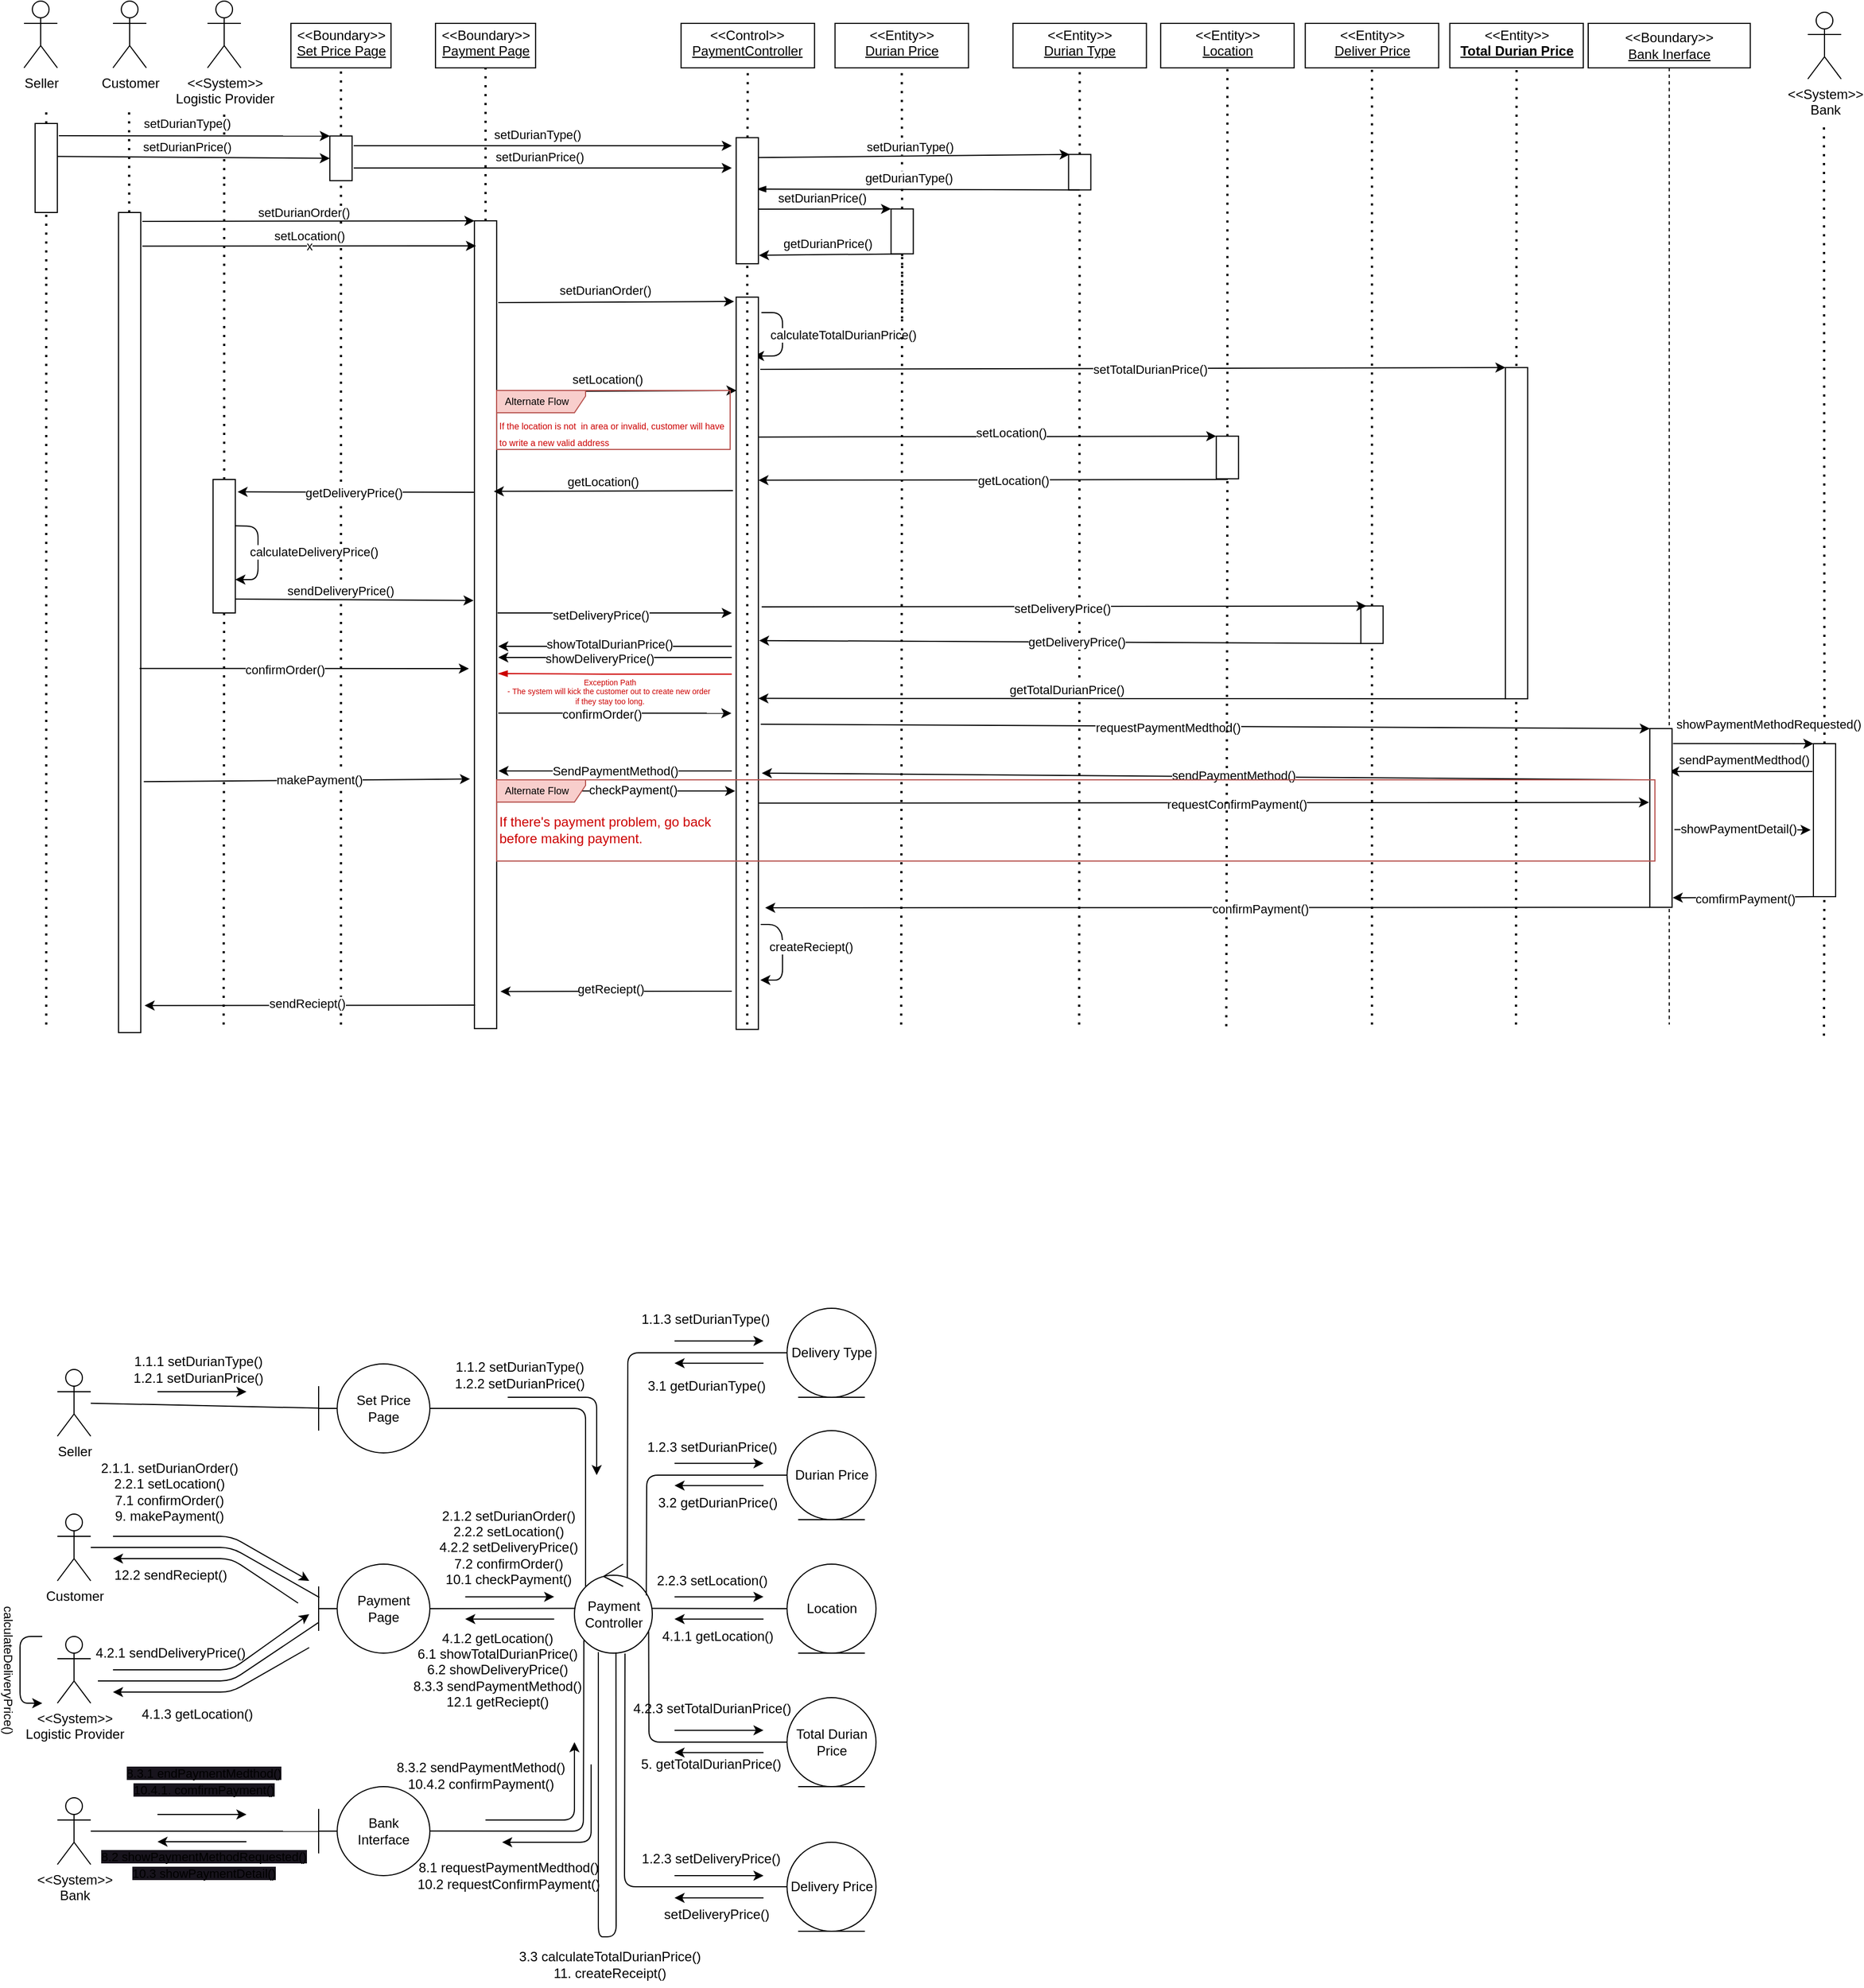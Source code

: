 <mxfile>
    <diagram id="tjWmgUEGdXFaHl7p6g_r" name="Page-1">
        <mxGraphModel dx="832" dy="551" grid="1" gridSize="10" guides="1" tooltips="1" connect="1" arrows="1" fold="1" page="1" pageScale="1" pageWidth="850" pageHeight="1100" math="0" shadow="0">
            <root>
                <mxCell id="0"/>
                <mxCell id="1" parent="0"/>
                <mxCell id="2" value="&amp;lt;&amp;lt;System&amp;gt;&amp;gt;&lt;br&gt;Logistic Provider" style="shape=umlActor;verticalLabelPosition=bottom;verticalAlign=top;html=1;outlineConnect=0;" parent="1" vertex="1">
                    <mxGeometry x="208.59" y="50" width="30" height="60" as="geometry"/>
                </mxCell>
                <mxCell id="3" value="&lt;p style=&quot;margin:0px;margin-top:4px;text-align:center;&quot;&gt;&amp;lt;&amp;lt;Boundary&amp;gt;&amp;gt;&lt;br&gt;&lt;u style=&quot;&quot;&gt;Payment Page&lt;/u&gt;&lt;/p&gt;" style="shape=rect;html=1;overflow=fill;html=1;whiteSpace=wrap;align=center;" parent="1" vertex="1">
                    <mxGeometry x="413.59" y="70" width="90" height="40" as="geometry"/>
                </mxCell>
                <mxCell id="4" value="Seller" style="shape=umlActor;verticalLabelPosition=bottom;verticalAlign=top;html=1;outlineConnect=0;" parent="1" vertex="1">
                    <mxGeometry x="43.59" y="50" width="30" height="60" as="geometry"/>
                </mxCell>
                <mxCell id="5" value="&amp;lt;&amp;lt;System&amp;gt;&amp;gt;&lt;br&gt;Bank" style="shape=umlActor;verticalLabelPosition=bottom;verticalAlign=top;html=1;outlineConnect=0;" parent="1" vertex="1">
                    <mxGeometry x="1647.5" y="60" width="30" height="60" as="geometry"/>
                </mxCell>
                <mxCell id="6" value="Customer" style="shape=umlActor;verticalLabelPosition=bottom;verticalAlign=top;html=1;outlineConnect=0;" parent="1" vertex="1">
                    <mxGeometry x="123.59" y="50" width="30" height="60" as="geometry"/>
                </mxCell>
                <mxCell id="7" value="&lt;p style=&quot;margin:0px;margin-top:4px;text-align:center;&quot;&gt;&amp;lt;&amp;lt;Boundary&amp;gt;&amp;gt;&lt;br&gt;&lt;u&gt;Set Price Page&lt;/u&gt;&lt;/p&gt;" style="shape=rect;html=1;overflow=fill;html=1;whiteSpace=wrap;align=center;" parent="1" vertex="1">
                    <mxGeometry x="283.59" y="70" width="90" height="40" as="geometry"/>
                </mxCell>
                <mxCell id="8" value="&lt;p style=&quot;margin:0px;margin-top:4px;text-align:center;&quot;&gt;&amp;lt;&amp;lt;Control&amp;gt;&amp;gt;&lt;br&gt;&lt;u&gt;PaymentController&lt;/u&gt;&lt;/p&gt;" style="shape=rect;html=1;overflow=fill;html=1;whiteSpace=wrap;align=center;" parent="1" vertex="1">
                    <mxGeometry x="634.37" y="70" width="120" height="40" as="geometry"/>
                </mxCell>
                <mxCell id="9" value="&lt;p style=&quot;margin:0px;margin-top:4px;text-align:center;&quot;&gt;&amp;lt;&amp;lt;Entity&amp;gt;&amp;gt;&lt;br&gt;&lt;u style=&quot;&quot;&gt;Durian Type&lt;/u&gt;&lt;/p&gt;" style="shape=rect;html=1;overflow=fill;html=1;whiteSpace=wrap;align=center;" parent="1" vertex="1">
                    <mxGeometry x="932.8" y="70" width="120" height="40" as="geometry"/>
                </mxCell>
                <mxCell id="10" value="&lt;p style=&quot;margin:0px;margin-top:4px;text-align:center;&quot;&gt;&amp;lt;&amp;lt;Entity&amp;gt;&amp;gt;&lt;br&gt;&lt;u style=&quot;&quot;&gt;Durian Price&lt;/u&gt;&lt;/p&gt;" style="shape=rect;html=1;overflow=fill;html=1;whiteSpace=wrap;align=center;" parent="1" vertex="1">
                    <mxGeometry x="772.8" y="70" width="120" height="40" as="geometry"/>
                </mxCell>
                <mxCell id="11" value="&lt;p style=&quot;margin:0px;margin-top:4px;text-align:center;&quot;&gt;&amp;lt;&amp;lt;Entity&amp;gt;&amp;gt;&lt;br&gt;&lt;u style=&quot;&quot;&gt;Deliver Price&lt;/u&gt;&lt;/p&gt;" style="shape=rect;html=1;overflow=fill;html=1;whiteSpace=wrap;align=center;" parent="1" vertex="1">
                    <mxGeometry x="1195.62" y="70" width="120" height="40" as="geometry"/>
                </mxCell>
                <mxCell id="12" value="&lt;p style=&quot;margin:0px;margin-top:4px;text-align:center;&quot;&gt;&amp;lt;&amp;lt;Entity&amp;gt;&amp;gt;&lt;br&gt;&lt;b&gt;&lt;u&gt;Total Durian Price&lt;/u&gt;&lt;/b&gt;&lt;/p&gt;" style="shape=rect;html=1;overflow=fill;html=1;whiteSpace=wrap;align=center;" parent="1" vertex="1">
                    <mxGeometry x="1325.62" y="70" width="120" height="40" as="geometry"/>
                </mxCell>
                <mxCell id="13" value="" style="endArrow=none;dashed=1;html=1;dashPattern=1 3;strokeWidth=2;startArrow=none;" parent="1" source="37" edge="1">
                    <mxGeometry width="50" height="50" relative="1" as="geometry">
                        <mxPoint x="63.59" y="970" as="sourcePoint"/>
                        <mxPoint x="63.59" y="150" as="targetPoint"/>
                    </mxGeometry>
                </mxCell>
                <mxCell id="14" value="" style="endArrow=none;dashed=1;html=1;dashPattern=1 3;strokeWidth=2;startArrow=none;" parent="1" source="51" edge="1">
                    <mxGeometry width="50" height="50" relative="1" as="geometry">
                        <mxPoint x="138.521" y="400" as="sourcePoint"/>
                        <mxPoint x="138.09" y="150" as="targetPoint"/>
                    </mxGeometry>
                </mxCell>
                <mxCell id="15" value="" style="endArrow=none;dashed=1;html=1;dashPattern=1 3;strokeWidth=2;startArrow=none;entryX=0.5;entryY=1;entryDx=0;entryDy=0;" parent="1" source="30" target="7" edge="1">
                    <mxGeometry width="50" height="50" relative="1" as="geometry">
                        <mxPoint x="228.09" y="970" as="sourcePoint"/>
                        <mxPoint x="328.59" y="150" as="targetPoint"/>
                    </mxGeometry>
                </mxCell>
                <mxCell id="16" value="" style="endArrow=none;dashed=1;html=1;dashPattern=1 3;strokeWidth=2;startArrow=none;" parent="1" edge="1">
                    <mxGeometry width="50" height="50" relative="1" as="geometry">
                        <mxPoint x="223.59" y="210" as="sourcePoint"/>
                        <mxPoint x="223.59" y="150" as="targetPoint"/>
                    </mxGeometry>
                </mxCell>
                <mxCell id="18" value="" style="endArrow=none;dashed=1;html=1;dashPattern=1 3;strokeWidth=2;startArrow=none;entryX=0.5;entryY=1;entryDx=0;entryDy=0;" parent="1" source="44" target="10" edge="1">
                    <mxGeometry width="50" height="50" relative="1" as="geometry">
                        <mxPoint x="832.8" y="260" as="sourcePoint"/>
                        <mxPoint x="832.3" y="150" as="targetPoint"/>
                    </mxGeometry>
                </mxCell>
                <mxCell id="19" value="" style="endArrow=none;dashed=1;html=1;dashPattern=1 3;strokeWidth=2;startArrow=none;entryX=0.5;entryY=1;entryDx=0;entryDy=0;" parent="1" source="47" target="9" edge="1">
                    <mxGeometry width="50" height="50" relative="1" as="geometry">
                        <mxPoint x="940.665" y="300" as="sourcePoint"/>
                        <mxPoint x="993" y="150" as="targetPoint"/>
                    </mxGeometry>
                </mxCell>
                <mxCell id="20" value="" style="endArrow=none;dashed=1;html=1;dashPattern=1 3;strokeWidth=2;startArrow=none;entryX=0.5;entryY=1;entryDx=0;entryDy=0;" parent="1" source="61" target="11" edge="1">
                    <mxGeometry width="50" height="50" relative="1" as="geometry">
                        <mxPoint x="1255.12" y="970" as="sourcePoint"/>
                        <mxPoint x="1255.12" y="150" as="targetPoint"/>
                    </mxGeometry>
                </mxCell>
                <mxCell id="21" value="" style="endArrow=none;dashed=1;html=1;dashPattern=1 3;strokeWidth=2;entryX=0.5;entryY=1;entryDx=0;entryDy=0;" parent="1" target="12" edge="1">
                    <mxGeometry width="50" height="50" relative="1" as="geometry">
                        <mxPoint x="1385.12" y="970" as="sourcePoint"/>
                        <mxPoint x="1385.12" y="150" as="targetPoint"/>
                    </mxGeometry>
                </mxCell>
                <mxCell id="22" value="" style="endArrow=none;dashed=1;html=1;dashPattern=1 3;strokeWidth=2;startArrow=none;" parent="1" source="75" edge="1">
                    <mxGeometry width="50" height="50" relative="1" as="geometry">
                        <mxPoint x="1662" y="980" as="sourcePoint"/>
                        <mxPoint x="1662" y="160" as="targetPoint"/>
                    </mxGeometry>
                </mxCell>
                <mxCell id="23" value="" style="endArrow=classic;html=1;entryX=0;entryY=1;entryDx=0;entryDy=0;exitX=0.138;exitY=-0.067;exitDx=0;exitDy=0;exitPerimeter=0;" parent="1" source="37" target="30" edge="1">
                    <mxGeometry width="50" height="50" relative="1" as="geometry">
                        <mxPoint x="80" y="171" as="sourcePoint"/>
                        <mxPoint x="313.59" y="172" as="targetPoint"/>
                    </mxGeometry>
                </mxCell>
                <mxCell id="24" value="setDurianType()" style="edgeLabel;html=1;align=center;verticalAlign=middle;resizable=0;points=[];" parent="23" vertex="1" connectable="0">
                    <mxGeometry x="0.175" y="2" relative="1" as="geometry">
                        <mxPoint x="-28" y="-9" as="offset"/>
                    </mxGeometry>
                </mxCell>
                <mxCell id="25" value="" style="endArrow=none;dashed=1;html=1;dashPattern=1 3;strokeWidth=2;" parent="1" target="30" edge="1">
                    <mxGeometry width="50" height="50" relative="1" as="geometry">
                        <mxPoint x="328.59" y="970" as="sourcePoint"/>
                        <mxPoint x="228.09" y="150" as="targetPoint"/>
                    </mxGeometry>
                </mxCell>
                <mxCell id="26" style="edgeStyle=none;html=1;" parent="1" edge="1">
                    <mxGeometry relative="1" as="geometry">
                        <mxPoint x="340" y="180" as="sourcePoint"/>
                        <mxPoint x="680" y="180" as="targetPoint"/>
                    </mxGeometry>
                </mxCell>
                <mxCell id="27" value="setDurianType()" style="edgeLabel;html=1;align=center;verticalAlign=middle;resizable=0;points=[];" parent="26" vertex="1" connectable="0">
                    <mxGeometry x="-0.041" y="-1" relative="1" as="geometry">
                        <mxPoint x="2" y="-11" as="offset"/>
                    </mxGeometry>
                </mxCell>
                <mxCell id="28" style="edgeStyle=none;html=1;" parent="1" edge="1">
                    <mxGeometry relative="1" as="geometry">
                        <mxPoint x="680" y="200" as="targetPoint"/>
                        <mxPoint x="340" y="200" as="sourcePoint"/>
                    </mxGeometry>
                </mxCell>
                <mxCell id="29" value="setDurianPrice()" style="edgeLabel;html=1;align=center;verticalAlign=middle;resizable=0;points=[];" parent="28" vertex="1" connectable="0">
                    <mxGeometry x="0.091" y="2" relative="1" as="geometry">
                        <mxPoint x="-19" y="-8" as="offset"/>
                    </mxGeometry>
                </mxCell>
                <mxCell id="30" value="" style="rounded=0;whiteSpace=wrap;html=1;rotation=90;" parent="1" vertex="1">
                    <mxGeometry x="308.51" y="181.33" width="40.16" height="20" as="geometry"/>
                </mxCell>
                <mxCell id="31" value="" style="endArrow=none;dashed=1;html=1;dashPattern=1 3;strokeWidth=2;startArrow=none;" parent="1" source="55" edge="1">
                    <mxGeometry width="50" height="50" relative="1" as="geometry">
                        <mxPoint x="223.09" y="970" as="sourcePoint"/>
                        <mxPoint x="223.59" y="210" as="targetPoint"/>
                    </mxGeometry>
                </mxCell>
                <mxCell id="32" value="" style="endArrow=none;dashed=1;html=1;dashPattern=1 3;strokeWidth=2;entryX=0.5;entryY=1;entryDx=0;entryDy=0;startArrow=none;" parent="1" source="121" target="8" edge="1">
                    <mxGeometry width="50" height="50" relative="1" as="geometry">
                        <mxPoint x="693.87" y="970" as="sourcePoint"/>
                        <mxPoint x="694" y="150" as="targetPoint"/>
                    </mxGeometry>
                </mxCell>
                <mxCell id="33" value="" style="endArrow=none;dashed=1;html=1;dashPattern=1 3;strokeWidth=2;startArrow=none;entryX=0.5;entryY=1;entryDx=0;entryDy=0;" parent="1" source="53" target="3" edge="1">
                    <mxGeometry width="50" height="50" relative="1" as="geometry">
                        <mxPoint x="458.09" y="970" as="sourcePoint"/>
                        <mxPoint x="458.59" y="180" as="targetPoint"/>
                    </mxGeometry>
                </mxCell>
                <mxCell id="34" value="" style="endArrow=none;dashed=1;html=1;dashPattern=1 3;strokeWidth=2;startArrow=none;" parent="1" target="37" edge="1">
                    <mxGeometry width="50" height="50" relative="1" as="geometry">
                        <mxPoint x="63.59" y="300" as="sourcePoint"/>
                        <mxPoint x="63.59" y="150" as="targetPoint"/>
                    </mxGeometry>
                </mxCell>
                <mxCell id="35" style="edgeStyle=none;html=1;exitX=0.37;exitY=-0.006;exitDx=0;exitDy=0;entryX=0.5;entryY=1;entryDx=0;entryDy=0;exitPerimeter=0;" parent="1" source="37" target="30" edge="1">
                    <mxGeometry relative="1" as="geometry"/>
                </mxCell>
                <mxCell id="36" value="setDurianPrice()" style="edgeLabel;html=1;align=center;verticalAlign=middle;resizable=0;points=[];" parent="35" vertex="1" connectable="0">
                    <mxGeometry x="0.148" y="-3" relative="1" as="geometry">
                        <mxPoint x="-24" y="-13" as="offset"/>
                    </mxGeometry>
                </mxCell>
                <mxCell id="37" value="" style="rounded=0;whiteSpace=wrap;html=1;rotation=90;" parent="1" vertex="1">
                    <mxGeometry x="23.59" y="190" width="80" height="20" as="geometry"/>
                </mxCell>
                <mxCell id="38" value="" style="endArrow=none;dashed=1;html=1;dashPattern=1 3;strokeWidth=2;startArrow=none;" parent="1" source="44" edge="1">
                    <mxGeometry width="50" height="50" relative="1" as="geometry">
                        <mxPoint x="832.6" y="1059.97" as="sourcePoint"/>
                        <mxPoint x="833.074" y="339.97" as="targetPoint"/>
                    </mxGeometry>
                </mxCell>
                <mxCell id="39" value="" style="endArrow=none;dashed=1;html=1;dashPattern=1 3;strokeWidth=2;entryX=0;entryY=0.5;entryDx=0;entryDy=0;" parent="1" target="47" edge="1">
                    <mxGeometry width="50" height="50" relative="1" as="geometry">
                        <mxPoint x="992.3" y="970" as="sourcePoint"/>
                        <mxPoint x="992.8" y="300" as="targetPoint"/>
                    </mxGeometry>
                </mxCell>
                <mxCell id="40" value="" style="endArrow=none;dashed=1;html=1;dashPattern=1 3;strokeWidth=2;" parent="1" edge="1">
                    <mxGeometry width="50" height="50" relative="1" as="geometry">
                        <mxPoint x="63.59" y="970" as="sourcePoint"/>
                        <mxPoint x="63.59" y="300" as="targetPoint"/>
                    </mxGeometry>
                </mxCell>
                <mxCell id="41" value="" style="endArrow=none;dashed=1;html=1;dashPattern=1 3;strokeWidth=2;" parent="1" edge="1">
                    <mxGeometry width="50" height="50" relative="1" as="geometry">
                        <mxPoint x="138.09" y="970" as="sourcePoint"/>
                        <mxPoint x="138.59" y="400" as="targetPoint"/>
                    </mxGeometry>
                </mxCell>
                <mxCell id="42" style="edgeStyle=none;html=1;exitX=1;exitY=0.5;exitDx=0;exitDy=0;entryX=0.933;entryY=-0.026;entryDx=0;entryDy=0;entryPerimeter=0;" parent="1" source="44" target="121" edge="1">
                    <mxGeometry relative="1" as="geometry">
                        <mxPoint x="765.92" y="397.97" as="sourcePoint"/>
                        <mxPoint x="706.3" y="341.97" as="targetPoint"/>
                    </mxGeometry>
                </mxCell>
                <mxCell id="43" value="getDurianPrice()" style="edgeLabel;html=1;align=center;verticalAlign=middle;resizable=0;points=[];" parent="42" vertex="1" connectable="0">
                    <mxGeometry x="-0.108" y="-1" relative="1" as="geometry">
                        <mxPoint x="-10" y="-9" as="offset"/>
                    </mxGeometry>
                </mxCell>
                <mxCell id="47" value="" style="rounded=0;whiteSpace=wrap;html=1;rotation=90;" parent="1" vertex="1">
                    <mxGeometry x="976.85" y="193.77" width="31.9" height="20" as="geometry"/>
                </mxCell>
                <mxCell id="48" value="" style="endArrow=none;dashed=1;html=1;dashPattern=1 3;strokeWidth=2;startArrow=none;" parent="1" target="51" edge="1">
                    <mxGeometry width="50" height="50" relative="1" as="geometry">
                        <mxPoint x="138.521" y="400" as="sourcePoint"/>
                        <mxPoint x="138.09" y="150" as="targetPoint"/>
                    </mxGeometry>
                </mxCell>
                <mxCell id="49" style="edgeStyle=none;html=1;entryX=0;entryY=1;entryDx=0;entryDy=0;" parent="1" target="53" edge="1">
                    <mxGeometry relative="1" as="geometry">
                        <mxPoint x="440" y="290" as="targetPoint"/>
                        <mxPoint x="150" y="248" as="sourcePoint"/>
                    </mxGeometry>
                </mxCell>
                <mxCell id="50" value="setDurianOrder()" style="edgeLabel;html=1;align=center;verticalAlign=middle;resizable=0;points=[];" parent="49" vertex="1" connectable="0">
                    <mxGeometry x="0.087" y="-2" relative="1" as="geometry">
                        <mxPoint x="-18" y="-10" as="offset"/>
                    </mxGeometry>
                </mxCell>
                <mxCell id="51" value="" style="rounded=0;whiteSpace=wrap;html=1;rotation=90;" parent="1" vertex="1">
                    <mxGeometry x="-230" y="598.6" width="737.18" height="20" as="geometry"/>
                </mxCell>
                <mxCell id="52" value="" style="endArrow=none;dashed=1;html=1;dashPattern=1 3;strokeWidth=2;" parent="1" target="53" edge="1">
                    <mxGeometry width="50" height="50" relative="1" as="geometry">
                        <mxPoint x="458.09" y="970" as="sourcePoint"/>
                        <mxPoint x="458.59" y="180" as="targetPoint"/>
                    </mxGeometry>
                </mxCell>
                <mxCell id="53" value="" style="rounded=0;whiteSpace=wrap;html=1;rotation=90;" parent="1" vertex="1">
                    <mxGeometry x="95.55" y="600.55" width="726.09" height="20" as="geometry"/>
                </mxCell>
                <mxCell id="54" value="" style="endArrow=none;dashed=1;html=1;dashPattern=1 3;strokeWidth=2;" parent="1" target="55" edge="1">
                    <mxGeometry width="50" height="50" relative="1" as="geometry">
                        <mxPoint x="223.09" y="970" as="sourcePoint"/>
                        <mxPoint x="223.59" y="210" as="targetPoint"/>
                    </mxGeometry>
                </mxCell>
                <mxCell id="55" value="" style="rounded=0;whiteSpace=wrap;html=1;rotation=90;" parent="1" vertex="1">
                    <mxGeometry x="163.59" y="530" width="120" height="20" as="geometry"/>
                </mxCell>
                <mxCell id="56" style="edgeStyle=none;html=1;exitX=0.347;exitY=0.02;exitDx=0;exitDy=0;entryX=0.75;entryY=0;entryDx=0;entryDy=0;exitPerimeter=0;" parent="1" source="55" target="55" edge="1">
                    <mxGeometry relative="1" as="geometry">
                        <mxPoint x="233.59" y="310" as="sourcePoint"/>
                        <mxPoint x="233.59" y="350" as="targetPoint"/>
                        <Array as="points">
                            <mxPoint x="254" y="522"/>
                            <mxPoint x="254" y="570"/>
                        </Array>
                    </mxGeometry>
                </mxCell>
                <mxCell id="57" value="calculateDeliveryPrice()" style="edgeLabel;html=1;align=center;verticalAlign=middle;resizable=0;points=[];" parent="56" vertex="1" connectable="0">
                    <mxGeometry x="-0.24" y="4" relative="1" as="geometry">
                        <mxPoint x="46" y="10" as="offset"/>
                    </mxGeometry>
                </mxCell>
                <mxCell id="58" value="" style="endArrow=none;dashed=1;html=1;dashPattern=1 3;strokeWidth=2;" parent="1" target="61" edge="1">
                    <mxGeometry width="50" height="50" relative="1" as="geometry">
                        <mxPoint x="1255.62" y="970" as="sourcePoint"/>
                        <mxPoint x="1225.12" y="150" as="targetPoint"/>
                    </mxGeometry>
                </mxCell>
                <mxCell id="59" style="edgeStyle=none;html=1;exitX=1;exitY=1;exitDx=0;exitDy=0;entryX=0.469;entryY=-0.03;entryDx=0;entryDy=0;entryPerimeter=0;" parent="1" source="61" target="64" edge="1">
                    <mxGeometry relative="1" as="geometry">
                        <mxPoint x="705.62" y="550" as="targetPoint"/>
                    </mxGeometry>
                </mxCell>
                <mxCell id="60" value="getDeliveryPrice()" style="edgeLabel;html=1;align=center;verticalAlign=middle;resizable=0;points=[];" parent="59" connectable="0" vertex="1">
                    <mxGeometry x="-0.09" relative="1" as="geometry">
                        <mxPoint x="-10" as="offset"/>
                    </mxGeometry>
                </mxCell>
                <mxCell id="61" value="" style="rounded=0;whiteSpace=wrap;html=1;rotation=90;" parent="1" vertex="1">
                    <mxGeometry x="1238.78" y="600.55" width="33.68" height="20" as="geometry"/>
                </mxCell>
                <mxCell id="62" style="edgeStyle=none;html=1;" parent="1" edge="1">
                    <mxGeometry relative="1" as="geometry">
                        <Array as="points">
                            <mxPoint x="725.62" y="330"/>
                            <mxPoint x="725.62" y="369"/>
                        </Array>
                        <mxPoint x="706.62" y="330" as="sourcePoint"/>
                        <mxPoint x="700" y="369" as="targetPoint"/>
                    </mxGeometry>
                </mxCell>
                <mxCell id="63" value="calculateTotalDurianPrice()" style="edgeLabel;html=1;align=center;verticalAlign=middle;resizable=0;points=[];" parent="62" connectable="0" vertex="1">
                    <mxGeometry x="-0.221" y="1" relative="1" as="geometry">
                        <mxPoint x="53" y="6" as="offset"/>
                    </mxGeometry>
                </mxCell>
                <mxCell id="64" value="" style="rounded=0;whiteSpace=wrap;html=1;rotation=90;" parent="1" vertex="1">
                    <mxGeometry x="364.79" y="635.21" width="658.21" height="20" as="geometry"/>
                </mxCell>
                <mxCell id="65" value="" style="endArrow=classic;html=1;exitX=0.896;exitY=-0.002;exitDx=0;exitDy=0;exitPerimeter=0;entryX=0.47;entryY=1.04;entryDx=0;entryDy=0;entryPerimeter=0;" parent="1" source="55" target="53" edge="1">
                    <mxGeometry width="50" height="50" relative="1" as="geometry">
                        <mxPoint x="503.59" y="390" as="sourcePoint"/>
                        <mxPoint x="440" y="528" as="targetPoint"/>
                    </mxGeometry>
                </mxCell>
                <mxCell id="66" value="sendDeliveryPrice()" style="edgeLabel;html=1;align=center;verticalAlign=middle;resizable=0;points=[];" parent="65" connectable="0" vertex="1">
                    <mxGeometry x="0.071" y="1" relative="1" as="geometry">
                        <mxPoint x="-20" y="-7" as="offset"/>
                    </mxGeometry>
                </mxCell>
                <mxCell id="67" value="" style="endArrow=classic;html=1;exitX=1;exitY=1;exitDx=0;exitDy=0;entryX=0.548;entryY=0.001;entryDx=0;entryDy=0;entryPerimeter=0;" parent="1" source="73" target="64" edge="1">
                    <mxGeometry width="50" height="50" relative="1" as="geometry">
                        <mxPoint x="632.59" y="586" as="sourcePoint"/>
                        <mxPoint x="473.59" y="588" as="targetPoint"/>
                    </mxGeometry>
                </mxCell>
                <mxCell id="68" value="getTotalDurianPrice()" style="edgeLabel;html=1;align=center;verticalAlign=middle;resizable=0;points=[];" parent="67" connectable="0" vertex="1">
                    <mxGeometry x="-0.39" y="3" relative="1" as="geometry">
                        <mxPoint x="-190" y="-11" as="offset"/>
                    </mxGeometry>
                </mxCell>
                <mxCell id="69" value="" style="endArrow=classic;html=1;" parent="1" edge="1">
                    <mxGeometry width="50" height="50" relative="1" as="geometry">
                        <mxPoint x="680" y="640" as="sourcePoint"/>
                        <mxPoint x="470" y="640" as="targetPoint"/>
                    </mxGeometry>
                </mxCell>
                <mxCell id="70" value="showDeliveryPrice()" style="edgeLabel;html=1;align=center;verticalAlign=middle;resizable=0;points=[];" parent="69" connectable="0" vertex="1">
                    <mxGeometry x="-0.261" y="1" relative="1" as="geometry">
                        <mxPoint x="-42" as="offset"/>
                    </mxGeometry>
                </mxCell>
                <mxCell id="71" value="" style="endArrow=classic;html=1;exitX=0.556;exitY=0.056;exitDx=0;exitDy=0;exitPerimeter=0;" parent="1" source="51" edge="1">
                    <mxGeometry width="50" height="50" relative="1" as="geometry">
                        <mxPoint x="153.59" y="650" as="sourcePoint"/>
                        <mxPoint x="443.59" y="650" as="targetPoint"/>
                    </mxGeometry>
                </mxCell>
                <mxCell id="72" value="confirmOrder()" style="edgeLabel;html=1;align=center;verticalAlign=middle;resizable=0;points=[];" parent="71" connectable="0" vertex="1">
                    <mxGeometry x="-0.117" y="-1" relative="1" as="geometry">
                        <mxPoint as="offset"/>
                    </mxGeometry>
                </mxCell>
                <mxCell id="73" value="" style="rounded=0;whiteSpace=wrap;html=1;rotation=90;" parent="1" vertex="1">
                    <mxGeometry x="1236.74" y="518.26" width="297.75" height="20" as="geometry"/>
                </mxCell>
                <mxCell id="74" value="" style="endArrow=none;dashed=1;html=1;dashPattern=1 3;strokeWidth=2;" parent="1" target="75" edge="1">
                    <mxGeometry width="50" height="50" relative="1" as="geometry">
                        <mxPoint x="1662.0" y="980" as="sourcePoint"/>
                        <mxPoint x="1662.0" y="160" as="targetPoint"/>
                    </mxGeometry>
                </mxCell>
                <mxCell id="75" value="" style="rounded=0;whiteSpace=wrap;html=1;rotation=90;" parent="1" vertex="1">
                    <mxGeometry x="1593.75" y="776.25" width="137.5" height="20" as="geometry"/>
                </mxCell>
                <mxCell id="76" value="" style="endArrow=classic;html=1;entryX=0;entryY=1;entryDx=0;entryDy=0;" parent="1" target="125" edge="1">
                    <mxGeometry width="50" height="50" relative="1" as="geometry">
                        <mxPoint x="706" y="700" as="sourcePoint"/>
                        <mxPoint x="1375.62" y="710" as="targetPoint"/>
                    </mxGeometry>
                </mxCell>
                <mxCell id="77" value="requestPaymentMedthod()" style="edgeLabel;html=1;align=center;verticalAlign=middle;resizable=0;points=[];" parent="76" connectable="0" vertex="1">
                    <mxGeometry x="-0.087" y="-1" relative="1" as="geometry">
                        <mxPoint x="1" as="offset"/>
                    </mxGeometry>
                </mxCell>
                <mxCell id="78" value="" style="endArrow=classic;html=1;exitX=0.182;exitY=1.041;exitDx=0;exitDy=0;exitPerimeter=0;" parent="1" source="75" target="d2_a-oMYdz4TJJbzbhyX-125" edge="1">
                    <mxGeometry width="50" height="50" relative="1" as="geometry">
                        <mxPoint x="1650" y="740" as="sourcePoint"/>
                        <mxPoint x="1440" y="740" as="targetPoint"/>
                    </mxGeometry>
                </mxCell>
                <mxCell id="79" value="sendPaymentMedthod()" style="edgeLabel;html=1;align=center;verticalAlign=middle;resizable=0;points=[];" parent="78" connectable="0" vertex="1">
                    <mxGeometry x="-0.098" y="-1" relative="1" as="geometry">
                        <mxPoint x="-4" y="-10" as="offset"/>
                    </mxGeometry>
                </mxCell>
                <mxCell id="80" value="" style="endArrow=classic;html=1;entryX=0.691;entryY=1.2;entryDx=0;entryDy=0;exitX=0.694;exitY=-0.134;exitDx=0;exitDy=0;exitPerimeter=0;entryPerimeter=0;" parent="1" source="51" target="53" edge="1">
                    <mxGeometry width="50" height="50" relative="1" as="geometry">
                        <mxPoint x="153.59" y="730" as="sourcePoint"/>
                        <mxPoint x="443.59" y="760" as="targetPoint"/>
                    </mxGeometry>
                </mxCell>
                <mxCell id="81" value="makePayment()" style="edgeLabel;html=1;align=center;verticalAlign=middle;resizable=0;points=[];" parent="80" connectable="0" vertex="1">
                    <mxGeometry x="-0.083" y="1" relative="1" as="geometry">
                        <mxPoint x="23" as="offset"/>
                    </mxGeometry>
                </mxCell>
                <mxCell id="82" value="" style="endArrow=classic;html=1;exitX=0.691;exitY=-0.016;exitDx=0;exitDy=0;exitPerimeter=0;entryX=0.413;entryY=1.038;entryDx=0;entryDy=0;entryPerimeter=0;" parent="1" source="64" target="125" edge="1">
                    <mxGeometry width="50" height="50" relative="1" as="geometry">
                        <mxPoint x="1005.62" y="710" as="sourcePoint"/>
                        <mxPoint x="1500" y="770" as="targetPoint"/>
                    </mxGeometry>
                </mxCell>
                <mxCell id="83" value="requestConfirmPayment()" style="edgeLabel;html=1;align=center;verticalAlign=middle;resizable=0;points=[];" parent="82" connectable="0" vertex="1">
                    <mxGeometry x="0.065" y="-1" relative="1" as="geometry">
                        <mxPoint x="4" as="offset"/>
                    </mxGeometry>
                </mxCell>
                <mxCell id="84" value="" style="endArrow=classic;html=1;exitX=1;exitY=1;exitDx=0;exitDy=0;" parent="1" source="75" edge="1">
                    <mxGeometry width="50" height="50" relative="1" as="geometry">
                        <mxPoint x="1005.62" y="710" as="sourcePoint"/>
                        <mxPoint x="1526" y="856" as="targetPoint"/>
                    </mxGeometry>
                </mxCell>
                <mxCell id="85" value="comfirmPayment()" style="edgeLabel;html=1;align=center;verticalAlign=middle;resizable=0;points=[];" parent="84" connectable="0" vertex="1">
                    <mxGeometry x="-0.03" y="1" relative="1" as="geometry">
                        <mxPoint as="offset"/>
                    </mxGeometry>
                </mxCell>
                <mxCell id="86" value="" style="endArrow=classic;html=1;" parent="1" edge="1">
                    <mxGeometry width="50" height="50" relative="1" as="geometry">
                        <mxPoint x="706" y="880" as="sourcePoint"/>
                        <mxPoint x="705.62" y="930" as="targetPoint"/>
                        <Array as="points">
                            <mxPoint x="720" y="880"/>
                            <mxPoint x="725.62" y="890"/>
                            <mxPoint x="725.62" y="930"/>
                        </Array>
                    </mxGeometry>
                </mxCell>
                <mxCell id="87" value="createReciept()" style="edgeLabel;html=1;align=center;verticalAlign=middle;resizable=0;points=[];" parent="86" connectable="0" vertex="1">
                    <mxGeometry x="0.084" relative="1" as="geometry">
                        <mxPoint x="25" y="-11" as="offset"/>
                    </mxGeometry>
                </mxCell>
                <mxCell id="88" value="" style="endArrow=classic;html=1;exitX=0.971;exitY=0.972;exitDx=0;exitDy=0;exitPerimeter=0;entryX=0.967;entryY=-0.171;entryDx=0;entryDy=0;entryPerimeter=0;" parent="1" source="53" target="51" edge="1">
                    <mxGeometry width="50" height="50" relative="1" as="geometry">
                        <mxPoint x="443.59" y="950" as="sourcePoint"/>
                        <mxPoint x="153.59" y="950" as="targetPoint"/>
                    </mxGeometry>
                </mxCell>
                <mxCell id="89" value="sendReciept()" style="edgeLabel;html=1;align=center;verticalAlign=middle;resizable=0;points=[];" parent="88" connectable="0" vertex="1">
                    <mxGeometry x="-0.047" y="-2" relative="1" as="geometry">
                        <mxPoint x="-10" as="offset"/>
                    </mxGeometry>
                </mxCell>
                <mxCell id="90" value="&lt;p style=&quot;margin:0px;margin-top:4px;text-align:center;&quot;&gt;&amp;lt;&amp;lt;Entity&amp;gt;&amp;gt;&lt;br&gt;&lt;u style=&quot;&quot;&gt;Location&lt;/u&gt;&lt;/p&gt;" style="shape=rect;html=1;overflow=fill;html=1;whiteSpace=wrap;align=center;" parent="1" vertex="1">
                    <mxGeometry x="1065.62" y="70" width="120" height="40" as="geometry"/>
                </mxCell>
                <mxCell id="91" value="" style="endArrow=none;dashed=1;html=1;dashPattern=1 3;strokeWidth=2;entryX=0.5;entryY=1;entryDx=0;entryDy=0;startArrow=none;" parent="1" source="92" target="90" edge="1">
                    <mxGeometry width="50" height="50" relative="1" as="geometry">
                        <mxPoint x="1124.62" y="971.524" as="sourcePoint"/>
                        <mxPoint x="1125.14" y="150" as="targetPoint"/>
                    </mxGeometry>
                </mxCell>
                <mxCell id="93" value="" style="endArrow=classic;html=1;entryX=0;entryY=1;entryDx=0;entryDy=0;" parent="1" target="73" edge="1">
                    <mxGeometry width="50" height="50" relative="1" as="geometry">
                        <mxPoint x="705.62" y="381" as="sourcePoint"/>
                        <mxPoint x="1245.62" y="380" as="targetPoint"/>
                    </mxGeometry>
                </mxCell>
                <mxCell id="94" value="setTotalDurianPrice()" style="edgeLabel;html=1;align=center;verticalAlign=middle;resizable=0;points=[];" parent="93" connectable="0" vertex="1">
                    <mxGeometry x="0.085" y="-1" relative="1" as="geometry">
                        <mxPoint x="-13" as="offset"/>
                    </mxGeometry>
                </mxCell>
                <mxCell id="95" style="edgeStyle=none;html=1;entryX=0.093;entryY=-0.1;entryDx=0;entryDy=0;entryPerimeter=0;exitX=0.336;exitY=1.019;exitDx=0;exitDy=0;exitPerimeter=0;" parent="1" source="53" target="55" edge="1">
                    <mxGeometry relative="1" as="geometry">
                        <mxPoint x="443.59" y="431" as="sourcePoint"/>
                    </mxGeometry>
                </mxCell>
                <mxCell id="96" value="getDeliveryPrice()" style="edgeLabel;html=1;align=center;verticalAlign=middle;resizable=0;points=[];" parent="95" vertex="1" connectable="0">
                    <mxGeometry x="-0.147" y="1" relative="1" as="geometry">
                        <mxPoint x="-18" y="-1" as="offset"/>
                    </mxGeometry>
                </mxCell>
                <mxCell id="97" value="x" style="edgeStyle=none;html=1;exitX=0.216;exitY=-0.07;exitDx=0;exitDy=0;exitPerimeter=0;" parent="1" edge="1">
                    <mxGeometry relative="1" as="geometry">
                        <mxPoint x="450" y="270" as="targetPoint"/>
                        <mxPoint x="149.99" y="270.241" as="sourcePoint"/>
                    </mxGeometry>
                </mxCell>
                <mxCell id="98" value="setLocation()" style="edgeLabel;html=1;align=center;verticalAlign=middle;resizable=0;points=[];" parent="97" vertex="1" connectable="0">
                    <mxGeometry x="-0.096" relative="1" as="geometry">
                        <mxPoint x="14" y="-9" as="offset"/>
                    </mxGeometry>
                </mxCell>
                <mxCell id="99" value="" style="endArrow=classic;html=1;entryX=0.954;entryY=-0.171;entryDx=0;entryDy=0;entryPerimeter=0;" parent="1" target="53" edge="1">
                    <mxGeometry width="50" height="50" relative="1" as="geometry">
                        <mxPoint x="680" y="940" as="sourcePoint"/>
                        <mxPoint x="473.59" y="940" as="targetPoint"/>
                    </mxGeometry>
                </mxCell>
                <mxCell id="100" value="getReciept()" style="edgeLabel;html=1;align=center;verticalAlign=middle;resizable=0;points=[];" parent="99" connectable="0" vertex="1">
                    <mxGeometry x="-0.047" y="-2" relative="1" as="geometry">
                        <mxPoint x="-10" as="offset"/>
                    </mxGeometry>
                </mxCell>
                <mxCell id="103" value="Seller" style="shape=umlActor;verticalLabelPosition=bottom;verticalAlign=top;html=1;outlineConnect=0;" parent="1" vertex="1">
                    <mxGeometry x="73.59" y="1280" width="30" height="60" as="geometry"/>
                </mxCell>
                <mxCell id="GWtLBPlqeQ6GP8ZIo38f-103" value="" style="endArrow=classic;html=1;exitX=0.212;exitY=-0.11;exitDx=0;exitDy=0;exitPerimeter=0;entryX=0.269;entryY=1.055;entryDx=0;entryDy=0;entryPerimeter=0;" parent="1" edge="1">
                    <mxGeometry width="50" height="50" relative="1" as="geometry">
                        <mxPoint x="472.195" y="401.006" as="sourcePoint"/>
                        <mxPoint x="684.205" y="400.004" as="targetPoint"/>
                    </mxGeometry>
                </mxCell>
                <mxCell id="GWtLBPlqeQ6GP8ZIo38f-104" value="setLocation()" style="edgeLabel;html=1;align=center;verticalAlign=middle;resizable=0;points=[];" parent="GWtLBPlqeQ6GP8ZIo38f-103" connectable="0" vertex="1">
                    <mxGeometry x="-0.099" y="-1" relative="1" as="geometry">
                        <mxPoint y="-12" as="offset"/>
                    </mxGeometry>
                </mxCell>
                <mxCell id="GWtLBPlqeQ6GP8ZIo38f-106" value="" style="endArrow=classic;html=1;entryX=0.25;entryY=0;entryDx=0;entryDy=0;" parent="1" target="64" edge="1">
                    <mxGeometry width="50" height="50" relative="1" as="geometry">
                        <mxPoint x="1126" y="480" as="sourcePoint"/>
                        <mxPoint x="790" y="360" as="targetPoint"/>
                    </mxGeometry>
                </mxCell>
                <mxCell id="GWtLBPlqeQ6GP8ZIo38f-107" value="getLocation()" style="edgeLabel;html=1;align=center;verticalAlign=middle;resizable=0;points=[];" parent="GWtLBPlqeQ6GP8ZIo38f-106" connectable="0" vertex="1">
                    <mxGeometry x="-0.083" relative="1" as="geometry">
                        <mxPoint as="offset"/>
                    </mxGeometry>
                </mxCell>
                <mxCell id="WZYqZ9lXvHShQExWbSPg-106" value="" style="endArrow=classic;html=1;entryX=0;entryY=1;entryDx=0;entryDy=0;exitX=0.584;exitY=0.012;exitDx=0;exitDy=0;exitPerimeter=0;" parent="1" target="44" edge="1">
                    <mxGeometry width="50" height="50" relative="1" as="geometry">
                        <mxPoint x="703.665" y="236.941" as="sourcePoint"/>
                        <mxPoint x="823.195" y="234.805" as="targetPoint"/>
                    </mxGeometry>
                </mxCell>
                <mxCell id="WZYqZ9lXvHShQExWbSPg-109" value="setDurianPrice()" style="edgeLabel;html=1;align=center;verticalAlign=middle;resizable=0;points=[];" parent="WZYqZ9lXvHShQExWbSPg-106" connectable="0" vertex="1">
                    <mxGeometry x="-0.198" y="3" relative="1" as="geometry">
                        <mxPoint x="9" y="-7" as="offset"/>
                    </mxGeometry>
                </mxCell>
                <mxCell id="WZYqZ9lXvHShQExWbSPg-107" value="" style="endArrow=classic;html=1;entryX=0;entryY=1;entryDx=0;entryDy=0;exitX=0.158;exitY=0.01;exitDx=0;exitDy=0;exitPerimeter=0;" parent="1" source="121" edge="1">
                    <mxGeometry width="50" height="50" relative="1" as="geometry">
                        <mxPoint x="710" y="188" as="sourcePoint"/>
                        <mxPoint x="983.795" y="187.815" as="targetPoint"/>
                    </mxGeometry>
                </mxCell>
                <mxCell id="WZYqZ9lXvHShQExWbSPg-108" value="setDurianType()" style="edgeLabel;html=1;align=center;verticalAlign=middle;resizable=0;points=[];" parent="WZYqZ9lXvHShQExWbSPg-107" connectable="0" vertex="1">
                    <mxGeometry x="0.192" relative="1" as="geometry">
                        <mxPoint x="-31" y="-8" as="offset"/>
                    </mxGeometry>
                </mxCell>
                <mxCell id="108" value="" style="endArrow=none;dashed=1;html=1;dashPattern=1 3;strokeWidth=2;" parent="1" target="44" edge="1">
                    <mxGeometry width="50" height="50" relative="1" as="geometry">
                        <mxPoint x="832.3" y="970" as="sourcePoint"/>
                        <mxPoint x="832.774" y="250" as="targetPoint"/>
                    </mxGeometry>
                </mxCell>
                <mxCell id="44" value="" style="rounded=0;whiteSpace=wrap;html=1;rotation=90;" parent="1" vertex="1">
                    <mxGeometry x="813" y="247" width="40.39" height="20" as="geometry"/>
                </mxCell>
                <mxCell id="109" value="" style="fontSize=12;html=1;endArrow=blockThin;endFill=1;exitX=1;exitY=0.5;exitDx=0;exitDy=0;entryX=0.408;entryY=0.076;entryDx=0;entryDy=0;entryPerimeter=0;" parent="1" source="47" target="121" edge="1">
                    <mxGeometry width="160" relative="1" as="geometry">
                        <mxPoint x="890" y="280" as="sourcePoint"/>
                        <mxPoint x="710" y="220" as="targetPoint"/>
                    </mxGeometry>
                </mxCell>
                <mxCell id="134" value="getDurianType()" style="edgeLabel;html=1;align=center;verticalAlign=middle;resizable=0;points=[];" parent="109" vertex="1" connectable="0">
                    <mxGeometry x="-0.263" relative="1" as="geometry">
                        <mxPoint x="-47" y="-11" as="offset"/>
                    </mxGeometry>
                </mxCell>
                <mxCell id="WZYqZ9lXvHShQExWbSPg-118" value="" style="endArrow=classic;html=1;" parent="1" edge="1">
                    <mxGeometry width="50" height="50" relative="1" as="geometry">
                        <mxPoint x="680" y="630" as="sourcePoint"/>
                        <mxPoint x="470" y="630" as="targetPoint"/>
                    </mxGeometry>
                </mxCell>
                <mxCell id="WZYqZ9lXvHShQExWbSPg-119" value="showTotalDurianPrice()" style="edgeLabel;html=1;align=center;verticalAlign=middle;resizable=0;points=[];" parent="WZYqZ9lXvHShQExWbSPg-118" connectable="0" vertex="1">
                    <mxGeometry x="0.215" y="1" relative="1" as="geometry">
                        <mxPoint x="17" y="-3" as="offset"/>
                    </mxGeometry>
                </mxCell>
                <mxCell id="WZYqZ9lXvHShQExWbSPg-124" value="" style="endArrow=classic;html=1;exitX=0.191;exitY=-0.02;exitDx=0;exitDy=0;exitPerimeter=0;entryX=0;entryY=1;entryDx=0;entryDy=0;" parent="1" source="64" target="92" edge="1">
                    <mxGeometry width="50" height="50" relative="1" as="geometry">
                        <mxPoint x="610" y="410" as="sourcePoint"/>
                        <mxPoint x="660" y="360" as="targetPoint"/>
                    </mxGeometry>
                </mxCell>
                <mxCell id="WZYqZ9lXvHShQExWbSPg-125" value="setLocation()" style="edgeLabel;html=1;align=center;verticalAlign=middle;resizable=0;points=[];" parent="WZYqZ9lXvHShQExWbSPg-124" connectable="0" vertex="1">
                    <mxGeometry x="0.102" y="-1" relative="1" as="geometry">
                        <mxPoint y="-5" as="offset"/>
                    </mxGeometry>
                </mxCell>
                <mxCell id="WZYqZ9lXvHShQExWbSPg-126" value="" style="endArrow=classic;html=1;entryX=0.25;entryY=0;entryDx=0;entryDy=0;exitX=0.303;exitY=1.015;exitDx=0;exitDy=0;exitPerimeter=0;" parent="1" edge="1">
                    <mxGeometry width="50" height="50" relative="1" as="geometry">
                        <mxPoint x="681.015" y="489.996" as="sourcePoint"/>
                        <mxPoint x="466.005" y="490.687" as="targetPoint"/>
                    </mxGeometry>
                </mxCell>
                <mxCell id="WZYqZ9lXvHShQExWbSPg-127" value="getLocation()" style="edgeLabel;html=1;align=center;verticalAlign=middle;resizable=0;points=[];" parent="WZYqZ9lXvHShQExWbSPg-126" connectable="0" vertex="1">
                    <mxGeometry x="0.09" y="1" relative="1" as="geometry">
                        <mxPoint y="-10" as="offset"/>
                    </mxGeometry>
                </mxCell>
                <mxCell id="d2_a-oMYdz4TJJbzbhyX-109" value="&amp;lt;&amp;lt;System&amp;gt;&amp;gt;&lt;br&gt;Logistic Provider" style="shape=umlActor;verticalLabelPosition=bottom;verticalAlign=top;html=1;outlineConnect=0;" parent="1" vertex="1">
                    <mxGeometry x="73.59" y="1520" width="30" height="60" as="geometry"/>
                </mxCell>
                <mxCell id="d2_a-oMYdz4TJJbzbhyX-110" value="&amp;lt;&amp;lt;System&amp;gt;&amp;gt;&lt;br&gt;Bank" style="shape=umlActor;verticalLabelPosition=bottom;verticalAlign=top;html=1;outlineConnect=0;" parent="1" vertex="1">
                    <mxGeometry x="73.59" y="1665" width="30" height="60" as="geometry"/>
                </mxCell>
                <mxCell id="d2_a-oMYdz4TJJbzbhyX-111" value="Customer" style="shape=umlActor;verticalLabelPosition=bottom;verticalAlign=top;html=1;outlineConnect=0;" parent="1" vertex="1">
                    <mxGeometry x="73.59" y="1410" width="30" height="60" as="geometry"/>
                </mxCell>
                <mxCell id="115" value="Set Price&lt;br&gt;Page" style="shape=umlBoundary;whiteSpace=wrap;html=1;" parent="1" vertex="1">
                    <mxGeometry x="308.51" y="1275" width="100" height="80" as="geometry"/>
                </mxCell>
                <mxCell id="116" value="Payment&lt;br&gt;Controller" style="ellipse;shape=umlControl;whiteSpace=wrap;html=1;" parent="1" vertex="1">
                    <mxGeometry x="538.51" y="1455" width="70" height="80" as="geometry"/>
                </mxCell>
                <mxCell id="117" value="Delivery Price" style="ellipse;shape=umlEntity;whiteSpace=wrap;html=1;" parent="1" vertex="1">
                    <mxGeometry x="729.66" y="1705" width="80" height="80" as="geometry"/>
                </mxCell>
                <mxCell id="d2_a-oMYdz4TJJbzbhyX-118" value="Payment&lt;br&gt;Page" style="shape=umlBoundary;whiteSpace=wrap;html=1;" parent="1" vertex="1">
                    <mxGeometry x="308.51" y="1455" width="100" height="80" as="geometry"/>
                </mxCell>
                <mxCell id="d2_a-oMYdz4TJJbzbhyX-119" value="Durian Price" style="ellipse;shape=umlEntity;whiteSpace=wrap;html=1;" parent="1" vertex="1">
                    <mxGeometry x="729.66" y="1335" width="80" height="80" as="geometry"/>
                </mxCell>
                <mxCell id="d2_a-oMYdz4TJJbzbhyX-120" value="Location" style="ellipse;shape=umlEntity;whiteSpace=wrap;html=1;" parent="1" vertex="1">
                    <mxGeometry x="729.66" y="1455" width="80" height="80" as="geometry"/>
                </mxCell>
                <mxCell id="d2_a-oMYdz4TJJbzbhyX-121" value="Delivery Type" style="ellipse;shape=umlEntity;whiteSpace=wrap;html=1;" parent="1" vertex="1">
                    <mxGeometry x="729.66" y="1225" width="80" height="80" as="geometry"/>
                </mxCell>
                <mxCell id="d2_a-oMYdz4TJJbzbhyX-122" value="Total Durian&lt;br&gt;Price" style="ellipse;shape=umlEntity;whiteSpace=wrap;html=1;" parent="1" vertex="1">
                    <mxGeometry x="729.66" y="1575" width="80" height="80" as="geometry"/>
                </mxCell>
                <mxCell id="122" value="" style="endArrow=none;dashed=1;html=1;dashPattern=1 3;strokeWidth=2;" parent="1" target="121" edge="1">
                    <mxGeometry width="50" height="50" relative="1" as="geometry">
                        <mxPoint x="693.87" y="970.0" as="sourcePoint"/>
                        <mxPoint x="694.37" y="110" as="targetPoint"/>
                    </mxGeometry>
                </mxCell>
                <mxCell id="121" value="" style="rounded=0;whiteSpace=wrap;html=1;rotation=90;" parent="1" vertex="1">
                    <mxGeometry x="637.23" y="219.42" width="113.35" height="20" as="geometry"/>
                </mxCell>
                <mxCell id="123" value="" style="endArrow=none;dashed=1;html=1;dashPattern=1 3;strokeWidth=2;entryX=1;entryY=0.5;entryDx=0;entryDy=0;" parent="1" target="92" edge="1">
                    <mxGeometry width="50" height="50" relative="1" as="geometry">
                        <mxPoint x="1124.62" y="971.524" as="sourcePoint"/>
                        <mxPoint x="1125.62" y="110" as="targetPoint"/>
                    </mxGeometry>
                </mxCell>
                <mxCell id="92" value="" style="rounded=0;whiteSpace=wrap;html=1;rotation=90;" parent="1" vertex="1">
                    <mxGeometry x="1106.49" y="450.23" width="38.28" height="20" as="geometry"/>
                </mxCell>
                <mxCell id="d2_a-oMYdz4TJJbzbhyX-125" value="&amp;lt;&amp;lt;Boundary&amp;gt;&amp;gt;&lt;br&gt;&lt;u&gt;Bank Inerface&lt;/u&gt;" style="shape=umlLifeline;perimeter=lifelinePerimeter;whiteSpace=wrap;html=1;container=1;collapsible=0;recursiveResize=0;outlineConnect=0;" parent="1" vertex="1">
                    <mxGeometry x="1450" y="70" width="145.75" height="900" as="geometry"/>
                </mxCell>
                <mxCell id="125" value="" style="rounded=0;whiteSpace=wrap;html=1;rotation=90;" parent="d2_a-oMYdz4TJJbzbhyX-125" vertex="1">
                    <mxGeometry x="-14.95" y="704.25" width="160.7" height="20" as="geometry"/>
                </mxCell>
                <mxCell id="128" value="" style="endArrow=classic;html=1;exitX=0.565;exitY=-0.105;exitDx=0;exitDy=0;exitPerimeter=0;" parent="1" source="125" edge="1">
                    <mxGeometry width="50" height="50" relative="1" as="geometry">
                        <mxPoint x="1400" y="860" as="sourcePoint"/>
                        <mxPoint x="1650" y="795" as="targetPoint"/>
                    </mxGeometry>
                </mxCell>
                <mxCell id="129" value="showPaymentDetail()" style="edgeLabel;html=1;align=center;verticalAlign=middle;resizable=0;points=[];" parent="128" vertex="1" connectable="0">
                    <mxGeometry x="-0.251" relative="1" as="geometry">
                        <mxPoint x="11" y="-1" as="offset"/>
                    </mxGeometry>
                </mxCell>
                <mxCell id="130" value="" style="endArrow=classic;html=1;exitX=1;exitY=1;exitDx=0;exitDy=0;" parent="1" source="125" edge="1">
                    <mxGeometry width="50" height="50" relative="1" as="geometry">
                        <mxPoint x="1090" y="860" as="sourcePoint"/>
                        <mxPoint x="710" y="865" as="targetPoint"/>
                    </mxGeometry>
                </mxCell>
                <mxCell id="131" value="confirmPayment()" style="edgeLabel;html=1;align=center;verticalAlign=middle;resizable=0;points=[];" parent="130" vertex="1" connectable="0">
                    <mxGeometry x="-0.117" y="1" relative="1" as="geometry">
                        <mxPoint as="offset"/>
                    </mxGeometry>
                </mxCell>
                <mxCell id="132" value="" style="endArrow=classic;html=1;entryX=0.65;entryY=-0.155;entryDx=0;entryDy=0;entryPerimeter=0;" parent="1" target="64" edge="1">
                    <mxGeometry width="50" height="50" relative="1" as="geometry">
                        <mxPoint x="1500" y="750" as="sourcePoint"/>
                        <mxPoint x="1390" y="710" as="targetPoint"/>
                    </mxGeometry>
                </mxCell>
                <mxCell id="133" value="sendPaymentMethod()" style="edgeLabel;html=1;align=center;verticalAlign=middle;resizable=0;points=[];" parent="132" vertex="1" connectable="0">
                    <mxGeometry x="-0.068" y="-1" relative="1" as="geometry">
                        <mxPoint as="offset"/>
                    </mxGeometry>
                </mxCell>
                <mxCell id="135" value="Bank&lt;br&gt;Interface" style="shape=umlBoundary;whiteSpace=wrap;html=1;" parent="1" vertex="1">
                    <mxGeometry x="308.51" y="1655" width="100" height="80" as="geometry"/>
                </mxCell>
                <mxCell id="136" value="" style="endArrow=none;html=1;entryX=0.001;entryY=0.497;entryDx=0;entryDy=0;entryPerimeter=0;" parent="1" source="103" target="115" edge="1">
                    <mxGeometry width="50" height="50" relative="1" as="geometry">
                        <mxPoint x="300" y="1340" as="sourcePoint"/>
                        <mxPoint x="350" y="1290" as="targetPoint"/>
                    </mxGeometry>
                </mxCell>
                <mxCell id="137" value="" style="endArrow=none;html=1;entryX=0.007;entryY=0.374;entryDx=0;entryDy=0;entryPerimeter=0;" parent="1" source="d2_a-oMYdz4TJJbzbhyX-111" target="d2_a-oMYdz4TJJbzbhyX-118" edge="1">
                    <mxGeometry width="50" height="50" relative="1" as="geometry">
                        <mxPoint x="300" y="1500" as="sourcePoint"/>
                        <mxPoint x="350" y="1450" as="targetPoint"/>
                        <Array as="points">
                            <mxPoint x="230" y="1440"/>
                        </Array>
                    </mxGeometry>
                </mxCell>
                <mxCell id="138" value="" style="endArrow=none;html=1;entryX=0.001;entryY=0.654;entryDx=0;entryDy=0;entryPerimeter=0;" parent="1" target="d2_a-oMYdz4TJJbzbhyX-118" edge="1">
                    <mxGeometry width="50" height="50" relative="1" as="geometry">
                        <mxPoint x="110" y="1560" as="sourcePoint"/>
                        <mxPoint x="218" y="1502" as="targetPoint"/>
                        <Array as="points">
                            <mxPoint x="230" y="1560"/>
                        </Array>
                    </mxGeometry>
                </mxCell>
                <mxCell id="139" value="" style="endArrow=none;html=1;entryX=-0.005;entryY=0.501;entryDx=0;entryDy=0;entryPerimeter=0;" parent="1" source="d2_a-oMYdz4TJJbzbhyX-110" target="135" edge="1">
                    <mxGeometry width="50" height="50" relative="1" as="geometry">
                        <mxPoint x="120" y="1690" as="sourcePoint"/>
                        <mxPoint x="350" y="1450" as="targetPoint"/>
                    </mxGeometry>
                </mxCell>
                <mxCell id="140" value="" style="endArrow=none;html=1;entryX=1;entryY=0.5;entryDx=0;entryDy=0;entryPerimeter=0;exitX=0.143;exitY=0.25;exitDx=0;exitDy=0;exitPerimeter=0;" parent="1" source="116" target="115" edge="1">
                    <mxGeometry width="50" height="50" relative="1" as="geometry">
                        <mxPoint x="458.51" y="1585" as="sourcePoint"/>
                        <mxPoint x="508.51" y="1535" as="targetPoint"/>
                        <Array as="points">
                            <mxPoint x="548.51" y="1315"/>
                        </Array>
                    </mxGeometry>
                </mxCell>
                <mxCell id="141" value="" style="endArrow=none;html=1;exitX=1;exitY=0.5;exitDx=0;exitDy=0;exitPerimeter=0;entryX=0.009;entryY=0.497;entryDx=0;entryDy=0;entryPerimeter=0;" parent="1" source="d2_a-oMYdz4TJJbzbhyX-118" target="116" edge="1">
                    <mxGeometry width="50" height="50" relative="1" as="geometry">
                        <mxPoint x="458.51" y="1585" as="sourcePoint"/>
                        <mxPoint x="508.51" y="1535" as="targetPoint"/>
                    </mxGeometry>
                </mxCell>
                <mxCell id="142" value="" style="endArrow=none;html=1;exitX=0.999;exitY=0.498;exitDx=0;exitDy=0;exitPerimeter=0;entryX=0.121;entryY=0.854;entryDx=0;entryDy=0;entryPerimeter=0;" parent="1" source="135" target="116" edge="1">
                    <mxGeometry width="50" height="50" relative="1" as="geometry">
                        <mxPoint x="498.51" y="1615" as="sourcePoint"/>
                        <mxPoint x="548.51" y="1565" as="targetPoint"/>
                        <Array as="points">
                            <mxPoint x="546.51" y="1695"/>
                        </Array>
                    </mxGeometry>
                </mxCell>
                <mxCell id="143" value="" style="endArrow=none;html=1;entryX=0;entryY=0.5;entryDx=0;entryDy=0;exitX=0.679;exitY=0.151;exitDx=0;exitDy=0;exitPerimeter=0;" parent="1" source="116" target="d2_a-oMYdz4TJJbzbhyX-121" edge="1">
                    <mxGeometry width="50" height="50" relative="1" as="geometry">
                        <mxPoint x="498.51" y="1485" as="sourcePoint"/>
                        <mxPoint x="548.51" y="1435" as="targetPoint"/>
                        <Array as="points">
                            <mxPoint x="586.51" y="1265"/>
                        </Array>
                    </mxGeometry>
                </mxCell>
                <mxCell id="144" value="" style="endArrow=none;html=1;entryX=0;entryY=0.5;entryDx=0;entryDy=0;exitX=0.923;exitY=0.351;exitDx=0;exitDy=0;exitPerimeter=0;" parent="1" source="116" target="d2_a-oMYdz4TJJbzbhyX-119" edge="1">
                    <mxGeometry width="50" height="50" relative="1" as="geometry">
                        <mxPoint x="498.51" y="1545" as="sourcePoint"/>
                        <mxPoint x="548.51" y="1495" as="targetPoint"/>
                        <Array as="points">
                            <mxPoint x="603.51" y="1375"/>
                        </Array>
                    </mxGeometry>
                </mxCell>
                <mxCell id="145" value="" style="endArrow=none;html=1;entryX=0;entryY=0.5;entryDx=0;entryDy=0;exitX=0.999;exitY=0.497;exitDx=0;exitDy=0;exitPerimeter=0;" parent="1" source="116" target="d2_a-oMYdz4TJJbzbhyX-120" edge="1">
                    <mxGeometry width="50" height="50" relative="1" as="geometry">
                        <mxPoint x="498.51" y="1415" as="sourcePoint"/>
                        <mxPoint x="548.51" y="1365" as="targetPoint"/>
                    </mxGeometry>
                </mxCell>
                <mxCell id="146" value="" style="endArrow=none;html=1;exitX=0;exitY=0.5;exitDx=0;exitDy=0;entryX=0.953;entryY=0.751;entryDx=0;entryDy=0;entryPerimeter=0;" parent="1" source="d2_a-oMYdz4TJJbzbhyX-122" target="116" edge="1">
                    <mxGeometry width="50" height="50" relative="1" as="geometry">
                        <mxPoint x="498.51" y="1545" as="sourcePoint"/>
                        <mxPoint x="608.51" y="1515" as="targetPoint"/>
                        <Array as="points">
                            <mxPoint x="605.51" y="1615"/>
                        </Array>
                    </mxGeometry>
                </mxCell>
                <mxCell id="147" value="" style="endArrow=none;html=1;entryX=0.649;entryY=1.004;entryDx=0;entryDy=0;entryPerimeter=0;exitX=0;exitY=0.5;exitDx=0;exitDy=0;" parent="1" source="117" target="116" edge="1">
                    <mxGeometry width="50" height="50" relative="1" as="geometry">
                        <mxPoint x="592.1" y="1625" as="sourcePoint"/>
                        <mxPoint x="642.1" y="1575" as="targetPoint"/>
                        <Array as="points">
                            <mxPoint x="583.51" y="1745"/>
                        </Array>
                    </mxGeometry>
                </mxCell>
                <mxCell id="148" value="" style="endArrow=classic;html=1;" parent="1" edge="1">
                    <mxGeometry width="50" height="50" relative="1" as="geometry">
                        <mxPoint x="163.59" y="1300" as="sourcePoint"/>
                        <mxPoint x="243.59" y="1300" as="targetPoint"/>
                    </mxGeometry>
                </mxCell>
                <mxCell id="150" value="" style="endArrow=classic;html=1;" parent="1" edge="1">
                    <mxGeometry width="50" height="50" relative="1" as="geometry">
                        <mxPoint x="478.51" y="1305" as="sourcePoint"/>
                        <mxPoint x="558.51" y="1375" as="targetPoint"/>
                        <Array as="points">
                            <mxPoint x="558.51" y="1305"/>
                        </Array>
                    </mxGeometry>
                </mxCell>
                <mxCell id="152" value="" style="endArrow=classic;html=1;" parent="1" edge="1">
                    <mxGeometry width="50" height="50" relative="1" as="geometry">
                        <mxPoint x="123.59" y="1430" as="sourcePoint"/>
                        <mxPoint x="300" y="1470" as="targetPoint"/>
                        <Array as="points">
                            <mxPoint x="230" y="1430"/>
                        </Array>
                    </mxGeometry>
                </mxCell>
                <mxCell id="153" value="" style="endArrow=none;html=1;startArrow=classic;startFill=1;endFill=0;" parent="1" edge="1">
                    <mxGeometry width="50" height="50" relative="1" as="geometry">
                        <mxPoint x="123.59" y="1450" as="sourcePoint"/>
                        <mxPoint x="290" y="1490" as="targetPoint"/>
                        <Array as="points">
                            <mxPoint x="230" y="1450"/>
                        </Array>
                    </mxGeometry>
                </mxCell>
                <mxCell id="155" value="" style="endArrow=classic;html=1;startArrow=none;startFill=0;endFill=1;" parent="1" edge="1">
                    <mxGeometry width="50" height="50" relative="1" as="geometry">
                        <mxPoint x="123.59" y="1550" as="sourcePoint"/>
                        <mxPoint x="300" y="1500" as="targetPoint"/>
                        <Array as="points">
                            <mxPoint x="230" y="1550"/>
                        </Array>
                    </mxGeometry>
                </mxCell>
                <mxCell id="156" value="" style="endArrow=none;html=1;startArrow=classic;startFill=1;endFill=0;" parent="1" edge="1">
                    <mxGeometry width="50" height="50" relative="1" as="geometry">
                        <mxPoint x="123.59" y="1570" as="sourcePoint"/>
                        <mxPoint x="300" y="1530" as="targetPoint"/>
                        <Array as="points">
                            <mxPoint x="230" y="1570"/>
                        </Array>
                    </mxGeometry>
                </mxCell>
                <mxCell id="159" value="" style="endArrow=classic;html=1;entryX=0;entryY=1;entryDx=0;entryDy=0;exitX=0.084;exitY=-0.046;exitDx=0;exitDy=0;exitPerimeter=0;" parent="1" source="125" target="75" edge="1">
                    <mxGeometry relative="1" as="geometry">
                        <mxPoint x="1530" y="718" as="sourcePoint"/>
                        <mxPoint x="1270" y="620" as="targetPoint"/>
                    </mxGeometry>
                </mxCell>
                <mxCell id="160" value="showPaymentMethodRequested()" style="edgeLabel;resizable=0;html=1;align=center;verticalAlign=middle;" parent="159" connectable="0" vertex="1">
                    <mxGeometry relative="1" as="geometry">
                        <mxPoint x="22" y="-18" as="offset"/>
                    </mxGeometry>
                </mxCell>
                <mxCell id="162" value="" style="endArrow=classic;html=1;" parent="1" edge="1">
                    <mxGeometry width="50" height="50" relative="1" as="geometry">
                        <mxPoint x="163.59" y="1680" as="sourcePoint"/>
                        <mxPoint x="243.59" y="1680" as="targetPoint"/>
                    </mxGeometry>
                </mxCell>
                <mxCell id="163" value="" style="endArrow=none;html=1;startArrow=classic;startFill=1;endFill=0;" parent="1" edge="1">
                    <mxGeometry width="50" height="50" relative="1" as="geometry">
                        <mxPoint x="163.59" y="1704.52" as="sourcePoint"/>
                        <mxPoint x="243.59" y="1704.52" as="targetPoint"/>
                    </mxGeometry>
                </mxCell>
                <mxCell id="164" value="" style="endArrow=none;html=1;endFill=0;startArrow=classic;startFill=1;" parent="1" edge="1">
                    <mxGeometry width="50" height="50" relative="1" as="geometry">
                        <mxPoint x="473.51" y="1705" as="sourcePoint"/>
                        <mxPoint x="553.51" y="1635" as="targetPoint"/>
                        <Array as="points">
                            <mxPoint x="553.51" y="1705"/>
                        </Array>
                    </mxGeometry>
                </mxCell>
                <mxCell id="165" value="" style="endArrow=classic;html=1;startArrow=none;startFill=0;endFill=1;" parent="1" edge="1">
                    <mxGeometry width="50" height="50" relative="1" as="geometry">
                        <mxPoint x="458.51" y="1685" as="sourcePoint"/>
                        <mxPoint x="538.51" y="1615" as="targetPoint"/>
                        <Array as="points">
                            <mxPoint x="538.51" y="1685"/>
                        </Array>
                    </mxGeometry>
                </mxCell>
                <mxCell id="166" value="" style="endArrow=classic;html=1;" parent="1" edge="1">
                    <mxGeometry width="50" height="50" relative="1" as="geometry">
                        <mxPoint x="440.3" y="1484.33" as="sourcePoint"/>
                        <mxPoint x="520.3" y="1484.33" as="targetPoint"/>
                    </mxGeometry>
                </mxCell>
                <mxCell id="167" value="" style="endArrow=none;html=1;startArrow=classic;startFill=1;endFill=0;" parent="1" edge="1">
                    <mxGeometry width="50" height="50" relative="1" as="geometry">
                        <mxPoint x="440.3" y="1504.33" as="sourcePoint"/>
                        <mxPoint x="520.3" y="1504.33" as="targetPoint"/>
                    </mxGeometry>
                </mxCell>
                <mxCell id="168" value="" style="endArrow=classic;html=1;" parent="1" edge="1">
                    <mxGeometry width="50" height="50" relative="1" as="geometry">
                        <mxPoint x="628.51" y="1254.33" as="sourcePoint"/>
                        <mxPoint x="708.51" y="1254.33" as="targetPoint"/>
                    </mxGeometry>
                </mxCell>
                <mxCell id="169" value="" style="endArrow=none;html=1;startArrow=classic;startFill=1;endFill=0;" parent="1" edge="1">
                    <mxGeometry width="50" height="50" relative="1" as="geometry">
                        <mxPoint x="628.51" y="1274.33" as="sourcePoint"/>
                        <mxPoint x="708.51" y="1274.33" as="targetPoint"/>
                    </mxGeometry>
                </mxCell>
                <mxCell id="170" value="" style="endArrow=classic;html=1;" parent="1" edge="1">
                    <mxGeometry width="50" height="50" relative="1" as="geometry">
                        <mxPoint x="628.51" y="1364.33" as="sourcePoint"/>
                        <mxPoint x="708.51" y="1364.33" as="targetPoint"/>
                    </mxGeometry>
                </mxCell>
                <mxCell id="171" value="" style="endArrow=none;html=1;startArrow=classic;startFill=1;endFill=0;" parent="1" edge="1">
                    <mxGeometry width="50" height="50" relative="1" as="geometry">
                        <mxPoint x="628.51" y="1384.33" as="sourcePoint"/>
                        <mxPoint x="708.51" y="1384.33" as="targetPoint"/>
                    </mxGeometry>
                </mxCell>
                <mxCell id="172" value="" style="endArrow=classic;html=1;" parent="1" edge="1">
                    <mxGeometry width="50" height="50" relative="1" as="geometry">
                        <mxPoint x="628.51" y="1484.33" as="sourcePoint"/>
                        <mxPoint x="708.51" y="1484.33" as="targetPoint"/>
                    </mxGeometry>
                </mxCell>
                <mxCell id="173" value="" style="endArrow=none;html=1;startArrow=classic;startFill=1;endFill=0;" parent="1" edge="1">
                    <mxGeometry width="50" height="50" relative="1" as="geometry">
                        <mxPoint x="628.51" y="1504.33" as="sourcePoint"/>
                        <mxPoint x="708.51" y="1504.33" as="targetPoint"/>
                    </mxGeometry>
                </mxCell>
                <mxCell id="174" value="" style="endArrow=classic;html=1;" parent="1" edge="1">
                    <mxGeometry width="50" height="50" relative="1" as="geometry">
                        <mxPoint x="628.51" y="1604.33" as="sourcePoint"/>
                        <mxPoint x="708.51" y="1604.33" as="targetPoint"/>
                    </mxGeometry>
                </mxCell>
                <mxCell id="175" value="" style="endArrow=none;html=1;startArrow=classic;startFill=1;endFill=0;" parent="1" edge="1">
                    <mxGeometry width="50" height="50" relative="1" as="geometry">
                        <mxPoint x="628.51" y="1624.33" as="sourcePoint"/>
                        <mxPoint x="708.51" y="1624.33" as="targetPoint"/>
                    </mxGeometry>
                </mxCell>
                <mxCell id="176" value="" style="endArrow=classic;html=1;" parent="1" edge="1">
                    <mxGeometry width="50" height="50" relative="1" as="geometry">
                        <mxPoint x="628.51" y="1735" as="sourcePoint"/>
                        <mxPoint x="708.51" y="1735" as="targetPoint"/>
                    </mxGeometry>
                </mxCell>
                <mxCell id="177" value="" style="endArrow=none;html=1;startArrow=classic;startFill=1;endFill=0;" parent="1" edge="1">
                    <mxGeometry width="50" height="50" relative="1" as="geometry">
                        <mxPoint x="628.51" y="1755" as="sourcePoint"/>
                        <mxPoint x="708.51" y="1755" as="targetPoint"/>
                    </mxGeometry>
                </mxCell>
                <mxCell id="178" value="1.1.1 setDurianType()&lt;br&gt;1.2.1 setDurianPrice()" style="text;html=1;align=center;verticalAlign=middle;resizable=0;points=[];autosize=1;strokeColor=none;fillColor=none;" parent="1" vertex="1">
                    <mxGeometry x="130" y="1260" width="140" height="40" as="geometry"/>
                </mxCell>
                <mxCell id="179" value="1.1.2 setDurianType()&lt;br&gt;1.2.2 setDurianPrice()" style="text;html=1;align=center;verticalAlign=middle;resizable=0;points=[];autosize=1;strokeColor=none;fillColor=none;" parent="1" vertex="1">
                    <mxGeometry x="418.51" y="1265" width="140" height="40" as="geometry"/>
                </mxCell>
                <mxCell id="181" value="1.1.3 setDurianType()" style="text;html=1;align=center;verticalAlign=middle;resizable=0;points=[];autosize=1;strokeColor=none;fillColor=none;" parent="1" vertex="1">
                    <mxGeometry x="585.74" y="1220" width="140" height="30" as="geometry"/>
                </mxCell>
                <mxCell id="183" value="1.2.3 setDurianPrice()" style="text;html=1;align=center;verticalAlign=middle;resizable=0;points=[];autosize=1;strokeColor=none;fillColor=none;" parent="1" vertex="1">
                    <mxGeometry x="592.1" y="1335" width="140" height="30" as="geometry"/>
                </mxCell>
                <mxCell id="184" value="2.1.1. setDurianOrder()&lt;br&gt;2.2.1 setLocation()&lt;br&gt;7.1 confirmOrder()&lt;br&gt;9. makePayment()" style="text;html=1;align=center;verticalAlign=middle;resizable=0;points=[];autosize=1;strokeColor=none;fillColor=none;" parent="1" vertex="1">
                    <mxGeometry x="98.59" y="1355" width="150" height="70" as="geometry"/>
                </mxCell>
                <mxCell id="185" value="12.2 sendReciept()" style="text;html=1;align=center;verticalAlign=middle;resizable=0;points=[];autosize=1;strokeColor=none;fillColor=none;" parent="1" vertex="1">
                    <mxGeometry x="115" y="1450" width="120" height="30" as="geometry"/>
                </mxCell>
                <mxCell id="186" value="4.2.1 sendDeliveryPrice()" style="text;html=1;align=center;verticalAlign=middle;resizable=0;points=[];autosize=1;strokeColor=none;fillColor=none;" parent="1" vertex="1">
                    <mxGeometry x="95" y="1520" width="160" height="30" as="geometry"/>
                </mxCell>
                <mxCell id="188" value="4.1.3 getLocation()" style="text;html=1;align=center;verticalAlign=middle;resizable=0;points=[];autosize=1;strokeColor=none;fillColor=none;" parent="1" vertex="1">
                    <mxGeometry x="138.59" y="1575" width="120" height="30" as="geometry"/>
                </mxCell>
                <mxCell id="189" value="&lt;span style=&quot;font-size: 11px; background-color: rgb(24, 20, 29);&quot;&gt;8.2 showPaymentMethodRequested()&lt;br&gt;10.3 showPaymentDetail()&lt;br&gt;&lt;/span&gt;" style="text;html=1;align=center;verticalAlign=middle;resizable=0;points=[];autosize=1;strokeColor=none;fillColor=none;" parent="1" vertex="1">
                    <mxGeometry x="100" y="1705" width="210" height="40" as="geometry"/>
                </mxCell>
                <mxCell id="190" value="&lt;span style=&quot;font-size: 11px; background-color: rgb(24, 20, 29);&quot;&gt;8.3.1 endPaymentMedthod()&lt;br&gt;&lt;/span&gt;&lt;span style=&quot;font-size: 11px; background-color: rgb(24, 20, 29);&quot;&gt;10.4.1. comfirmPayment()&lt;/span&gt;&lt;span style=&quot;font-size: 11px; background-color: rgb(24, 20, 29);&quot;&gt;&lt;br&gt;&lt;/span&gt;" style="text;html=1;align=center;verticalAlign=middle;resizable=0;points=[];autosize=1;strokeColor=none;fillColor=none;" parent="1" vertex="1">
                    <mxGeometry x="125" y="1630" width="160" height="40" as="geometry"/>
                </mxCell>
                <mxCell id="191" value="" style="endArrow=classic;html=1;exitX=0.212;exitY=-0.11;exitDx=0;exitDy=0;exitPerimeter=0;entryX=0.269;entryY=1.055;entryDx=0;entryDy=0;entryPerimeter=0;" parent="1" edge="1">
                    <mxGeometry width="50" height="50" relative="1" as="geometry">
                        <mxPoint x="470.005" y="321.006" as="sourcePoint"/>
                        <mxPoint x="682.015" y="320.004" as="targetPoint"/>
                    </mxGeometry>
                </mxCell>
                <mxCell id="192" value="setDurianOrder()" style="edgeLabel;html=1;align=center;verticalAlign=middle;resizable=0;points=[];" parent="191" connectable="0" vertex="1">
                    <mxGeometry x="-0.099" y="-1" relative="1" as="geometry">
                        <mxPoint y="-12" as="offset"/>
                    </mxGeometry>
                </mxCell>
                <mxCell id="193" value="" style="endArrow=classic;html=1;exitX=0.896;exitY=-0.15;exitDx=0;exitDy=0;exitPerimeter=0;" parent="1" edge="1">
                    <mxGeometry width="50" height="50" relative="1" as="geometry">
                        <mxPoint x="469.39" y="600.0" as="sourcePoint"/>
                        <mxPoint x="680" y="600" as="targetPoint"/>
                    </mxGeometry>
                </mxCell>
                <mxCell id="194" value="setDeliveryPrice()" style="edgeLabel;html=1;align=center;verticalAlign=middle;resizable=0;points=[];" parent="193" connectable="0" vertex="1">
                    <mxGeometry x="0.071" y="1" relative="1" as="geometry">
                        <mxPoint x="-21" y="3" as="offset"/>
                    </mxGeometry>
                </mxCell>
                <mxCell id="195" value="" style="endArrow=classic;html=1;entryX=0;entryY=0.75;entryDx=0;entryDy=0;exitX=0.423;exitY=-0.149;exitDx=0;exitDy=0;exitPerimeter=0;" parent="1" source="64" target="61" edge="1">
                    <mxGeometry width="50" height="50" relative="1" as="geometry">
                        <mxPoint x="704" y="593" as="sourcePoint"/>
                        <mxPoint x="910.61" y="598.55" as="targetPoint"/>
                    </mxGeometry>
                </mxCell>
                <mxCell id="196" value="setDeliveryPrice()" style="edgeLabel;html=1;align=center;verticalAlign=middle;resizable=0;points=[];" parent="195" connectable="0" vertex="1">
                    <mxGeometry x="0.071" y="1" relative="1" as="geometry">
                        <mxPoint x="-21" y="3" as="offset"/>
                    </mxGeometry>
                </mxCell>
                <mxCell id="197" value="2.1.2 setDurianOrder()&lt;br&gt;2.2.2 setLocation()&lt;br&gt;4.2.2 setDeliveryPrice()&lt;br&gt;7.2 confirmOrder()&lt;br&gt;10.1 checkPayment()" style="text;html=1;align=center;verticalAlign=middle;resizable=0;points=[];autosize=1;strokeColor=none;fillColor=none;" parent="1" vertex="1">
                    <mxGeometry x="403.51" y="1395" width="150" height="90" as="geometry"/>
                </mxCell>
                <mxCell id="198" value="4.1.2 getLocation()&lt;br&gt;6.1 showTotalDurianPrice()&lt;br&gt;6.2 showDeliveryPrice()&lt;br&gt;8.3.3 sendPaymentMethod()&lt;br&gt;12.1 getReciept()" style="text;html=1;align=center;verticalAlign=middle;resizable=0;points=[];autosize=1;strokeColor=none;fillColor=none;" parent="1" vertex="1">
                    <mxGeometry x="383.51" y="1505" width="170" height="90" as="geometry"/>
                </mxCell>
                <mxCell id="199" value="8.3.2 sendPaymentMethod()&lt;br&gt;10.4.2 confirmPayment()" style="text;html=1;align=center;verticalAlign=middle;resizable=0;points=[];autosize=1;strokeColor=none;fillColor=none;" parent="1" vertex="1">
                    <mxGeometry x="368.51" y="1625" width="170" height="40" as="geometry"/>
                </mxCell>
                <mxCell id="200" value="8.1 requestPaymentMedthod()&lt;br&gt;10.2 requestConfirmPayment()" style="text;html=1;align=center;verticalAlign=middle;resizable=0;points=[];autosize=1;strokeColor=none;fillColor=none;" parent="1" vertex="1">
                    <mxGeometry x="383.51" y="1715" width="190" height="40" as="geometry"/>
                </mxCell>
                <mxCell id="201" value="3.2 getDurianPrice()" style="text;html=1;align=center;verticalAlign=middle;resizable=0;points=[];autosize=1;strokeColor=none;fillColor=none;" parent="1" vertex="1">
                    <mxGeometry x="602.1" y="1385" width="130" height="30" as="geometry"/>
                </mxCell>
                <mxCell id="202" value="3.1 getDurianType()" style="text;html=1;align=center;verticalAlign=middle;resizable=0;points=[];autosize=1;strokeColor=none;fillColor=none;" parent="1" vertex="1">
                    <mxGeometry x="592.1" y="1280" width="130" height="30" as="geometry"/>
                </mxCell>
                <mxCell id="203" value="2.2.3 setLocation()" style="text;html=1;align=center;verticalAlign=middle;resizable=0;points=[];autosize=1;strokeColor=none;fillColor=none;" parent="1" vertex="1">
                    <mxGeometry x="602.1" y="1455" width="120" height="30" as="geometry"/>
                </mxCell>
                <mxCell id="204" value="4.1.1 getLocation()" style="text;html=1;align=center;verticalAlign=middle;resizable=0;points=[];autosize=1;strokeColor=none;fillColor=none;" parent="1" vertex="1">
                    <mxGeometry x="607.1" y="1505" width="120" height="30" as="geometry"/>
                </mxCell>
                <mxCell id="205" value="4.2.3 setTotalDurianPrice()" style="text;html=1;align=center;verticalAlign=middle;resizable=0;points=[];autosize=1;strokeColor=none;fillColor=none;" parent="1" vertex="1">
                    <mxGeometry x="577.1" y="1570" width="170" height="30" as="geometry"/>
                </mxCell>
                <mxCell id="206" value="5. getTotalDurianPrice()" style="text;html=1;align=center;verticalAlign=middle;resizable=0;points=[];autosize=1;strokeColor=none;fillColor=none;" parent="1" vertex="1">
                    <mxGeometry x="585.74" y="1620" width="150" height="30" as="geometry"/>
                </mxCell>
                <mxCell id="207" value="1.2.3 setDeliveryPrice()" style="text;html=1;align=center;verticalAlign=middle;resizable=0;points=[];autosize=1;strokeColor=none;fillColor=none;" parent="1" vertex="1">
                    <mxGeometry x="585.74" y="1705" width="150" height="30" as="geometry"/>
                </mxCell>
                <mxCell id="208" value="setDeliveryPrice()" style="text;html=1;align=center;verticalAlign=middle;resizable=0;points=[];autosize=1;strokeColor=none;fillColor=none;" parent="1" vertex="1">
                    <mxGeometry x="605.74" y="1755" width="120" height="30" as="geometry"/>
                </mxCell>
                <mxCell id="209" value="" style="endArrow=none;html=1;exitX=0.533;exitY=0.992;exitDx=0;exitDy=0;exitPerimeter=0;" parent="1" source="116" edge="1">
                    <mxGeometry width="50" height="50" relative="1" as="geometry">
                        <mxPoint x="560" y="1800" as="sourcePoint"/>
                        <mxPoint x="560" y="1534" as="targetPoint"/>
                        <Array as="points">
                            <mxPoint x="576" y="1790"/>
                            <mxPoint x="560" y="1790"/>
                        </Array>
                    </mxGeometry>
                </mxCell>
                <mxCell id="210" value="3.3 calculateTotalDurianPrice()&lt;br&gt;11. createReceipt()" style="text;html=1;align=center;verticalAlign=middle;resizable=0;points=[];autosize=1;strokeColor=none;fillColor=none;" parent="1" vertex="1">
                    <mxGeometry x="475" y="1795" width="190" height="40" as="geometry"/>
                </mxCell>
                <mxCell id="211" value="" style="endArrow=classic;html=1;entryX=0.681;entryY=-0.08;entryDx=0;entryDy=0;entryPerimeter=0;" parent="1" target="53" edge="1">
                    <mxGeometry relative="1" as="geometry">
                        <mxPoint x="680" y="742" as="sourcePoint"/>
                        <mxPoint x="920" y="660" as="targetPoint"/>
                    </mxGeometry>
                </mxCell>
                <mxCell id="212" value="SendPaymentMethod()" style="edgeLabel;resizable=0;html=1;align=center;verticalAlign=middle;" parent="211" connectable="0" vertex="1">
                    <mxGeometry relative="1" as="geometry"/>
                </mxCell>
                <mxCell id="213" value="" style="endArrow=classic;html=1;" parent="1" edge="1">
                    <mxGeometry width="50" height="50" relative="1" as="geometry">
                        <mxPoint x="470" y="690" as="sourcePoint"/>
                        <mxPoint x="679.63" y="690.12" as="targetPoint"/>
                    </mxGeometry>
                </mxCell>
                <mxCell id="214" value="confirmOrder()" style="edgeLabel;html=1;align=center;verticalAlign=middle;resizable=0;points=[];" parent="213" connectable="0" vertex="1">
                    <mxGeometry x="-0.117" y="-1" relative="1" as="geometry">
                        <mxPoint as="offset"/>
                    </mxGeometry>
                </mxCell>
                <mxCell id="216" value="" style="endArrow=classic;html=1;" parent="1" edge="1">
                    <mxGeometry width="50" height="50" relative="1" as="geometry">
                        <mxPoint x="470" y="760" as="sourcePoint"/>
                        <mxPoint x="683" y="760" as="targetPoint"/>
                    </mxGeometry>
                </mxCell>
                <mxCell id="217" value="checkPayment()" style="edgeLabel;html=1;align=center;verticalAlign=middle;resizable=0;points=[];" parent="216" connectable="0" vertex="1">
                    <mxGeometry x="-0.083" y="1" relative="1" as="geometry">
                        <mxPoint x="23" as="offset"/>
                    </mxGeometry>
                </mxCell>
                <mxCell id="219" value="&lt;font color=&quot;#000000&quot; style=&quot;font-size: 9px;&quot;&gt;Alternate Flow&lt;/font&gt;" style="shape=umlFrame;whiteSpace=wrap;html=1;width=80;height=20;boundedLbl=1;verticalAlign=middle;align=left;spacingLeft=5;strokeWidth=1;fontSize=9;fillColor=#f8cecc;strokeColor=#b85450;" vertex="1" parent="1">
                    <mxGeometry x="468.51" y="400" width="210" height="53" as="geometry"/>
                </mxCell>
                <mxCell id="220" value="&lt;span id=&quot;docs-internal-guid-8e530e1f-7fff-9044-73ff-42993de1ea7c&quot;&gt;&lt;span style=&quot;font-family: Arial; background-color: transparent; font-variant-numeric: normal; font-variant-east-asian: normal; vertical-align: baseline;&quot;&gt;&lt;font color=&quot;#cc0000&quot; style=&quot;font-size: 8px;&quot;&gt;If the location is not&amp;nbsp; in area or invalid, customer will have to write a new valid address&lt;/font&gt;&lt;/span&gt;&lt;/span&gt;" style="text;html=1;strokeColor=none;fillColor=none;align=left;verticalAlign=middle;whiteSpace=wrap;rounded=0;" vertex="1" parent="1">
                    <mxGeometry x="468.51" y="423" width="210" height="30" as="geometry"/>
                </mxCell>
                <mxCell id="221" value="&lt;font color=&quot;#000000&quot; style=&quot;font-size: 9px;&quot;&gt;Alternate Flow&lt;/font&gt;" style="shape=umlFrame;whiteSpace=wrap;html=1;width=80;height=20;boundedLbl=1;verticalAlign=middle;align=left;spacingLeft=5;strokeWidth=1;fontSize=9;fillColor=#f8cecc;strokeColor=#b85450;" vertex="1" parent="1">
                    <mxGeometry x="468.51" y="750" width="1041.49" height="73" as="geometry"/>
                </mxCell>
                <mxCell id="222" value="&lt;span id=&quot;docs-internal-guid-b6daabac-7fff-da41-bc99-9fd45f89ac0b&quot;&gt;&lt;span style=&quot;font-family: Arial; background-color: transparent; font-variant-numeric: normal; font-variant-east-asian: normal; vertical-align: baseline;&quot;&gt;&lt;font color=&quot;#cc0000&quot; style=&quot;font-size: 12px;&quot;&gt;If there's payment problem, go back before making payment.&lt;/font&gt;&lt;/span&gt;&lt;/span&gt;" style="text;html=1;strokeColor=none;fillColor=none;align=left;verticalAlign=middle;whiteSpace=wrap;rounded=0;" vertex="1" parent="1">
                    <mxGeometry x="468.51" y="780" width="210" height="30" as="geometry"/>
                </mxCell>
                <mxCell id="225" value="" style="edgeStyle=elbowEdgeStyle;fontSize=12;html=1;endArrow=blockThin;endFill=1;fontColor=#CC0000;fillColor=#a20025;strokeColor=#CC0000;" edge="1" parent="1">
                    <mxGeometry width="160" relative="1" as="geometry">
                        <mxPoint x="680" y="655" as="sourcePoint"/>
                        <mxPoint x="470" y="654.5" as="targetPoint"/>
                    </mxGeometry>
                </mxCell>
                <mxCell id="226" value="&lt;div style=&quot;font-size: 7px;&quot;&gt;&lt;font style=&quot;font-size: 7px;&quot;&gt;Exception Path&lt;/font&gt;&lt;/div&gt;&lt;font style=&quot;font-size: 7px;&quot;&gt;&lt;div style=&quot;&quot;&gt;&lt;font style=&quot;font-size: 7px;&quot;&gt;- &lt;font style=&quot;font-size: 7px;&quot; face=&quot;Arial&quot;&gt;The system will kick the customer out to create new order&amp;nbsp;&lt;/font&gt;&lt;/font&gt;&lt;/div&gt;&lt;div style=&quot;&quot;&gt;&lt;font style=&quot;font-size: 7px;&quot;&gt;&lt;font style=&quot;font-size: 7px;&quot; face=&quot;Arial&quot;&gt;if they stay too long.&lt;/font&gt;&lt;/font&gt;&lt;/div&gt;&lt;/font&gt;" style="edgeLabel;html=1;align=center;verticalAlign=middle;resizable=0;points=[];fontSize=8;fontColor=#CC0000;" connectable="0" vertex="1" parent="225">
                    <mxGeometry x="0.221" y="2" relative="1" as="geometry">
                        <mxPoint x="18" y="14" as="offset"/>
                    </mxGeometry>
                </mxCell>
                <mxCell id="227" value="" style="endArrow=classic;html=1;" edge="1" parent="1">
                    <mxGeometry width="50" height="50" relative="1" as="geometry">
                        <mxPoint x="60" y="1520" as="sourcePoint"/>
                        <mxPoint x="60" y="1580" as="targetPoint"/>
                        <Array as="points">
                            <mxPoint x="40" y="1520"/>
                            <mxPoint x="40" y="1580"/>
                        </Array>
                    </mxGeometry>
                </mxCell>
                <mxCell id="228" value="calculateDeliveryPrice()" style="edgeLabel;html=1;align=center;verticalAlign=middle;resizable=0;points=[];rotation=90;" vertex="1" connectable="0" parent="227">
                    <mxGeometry x="0.212" y="1" relative="1" as="geometry">
                        <mxPoint x="-11" y="-11" as="offset"/>
                    </mxGeometry>
                </mxCell>
            </root>
        </mxGraphModel>
    </diagram>
</mxfile>